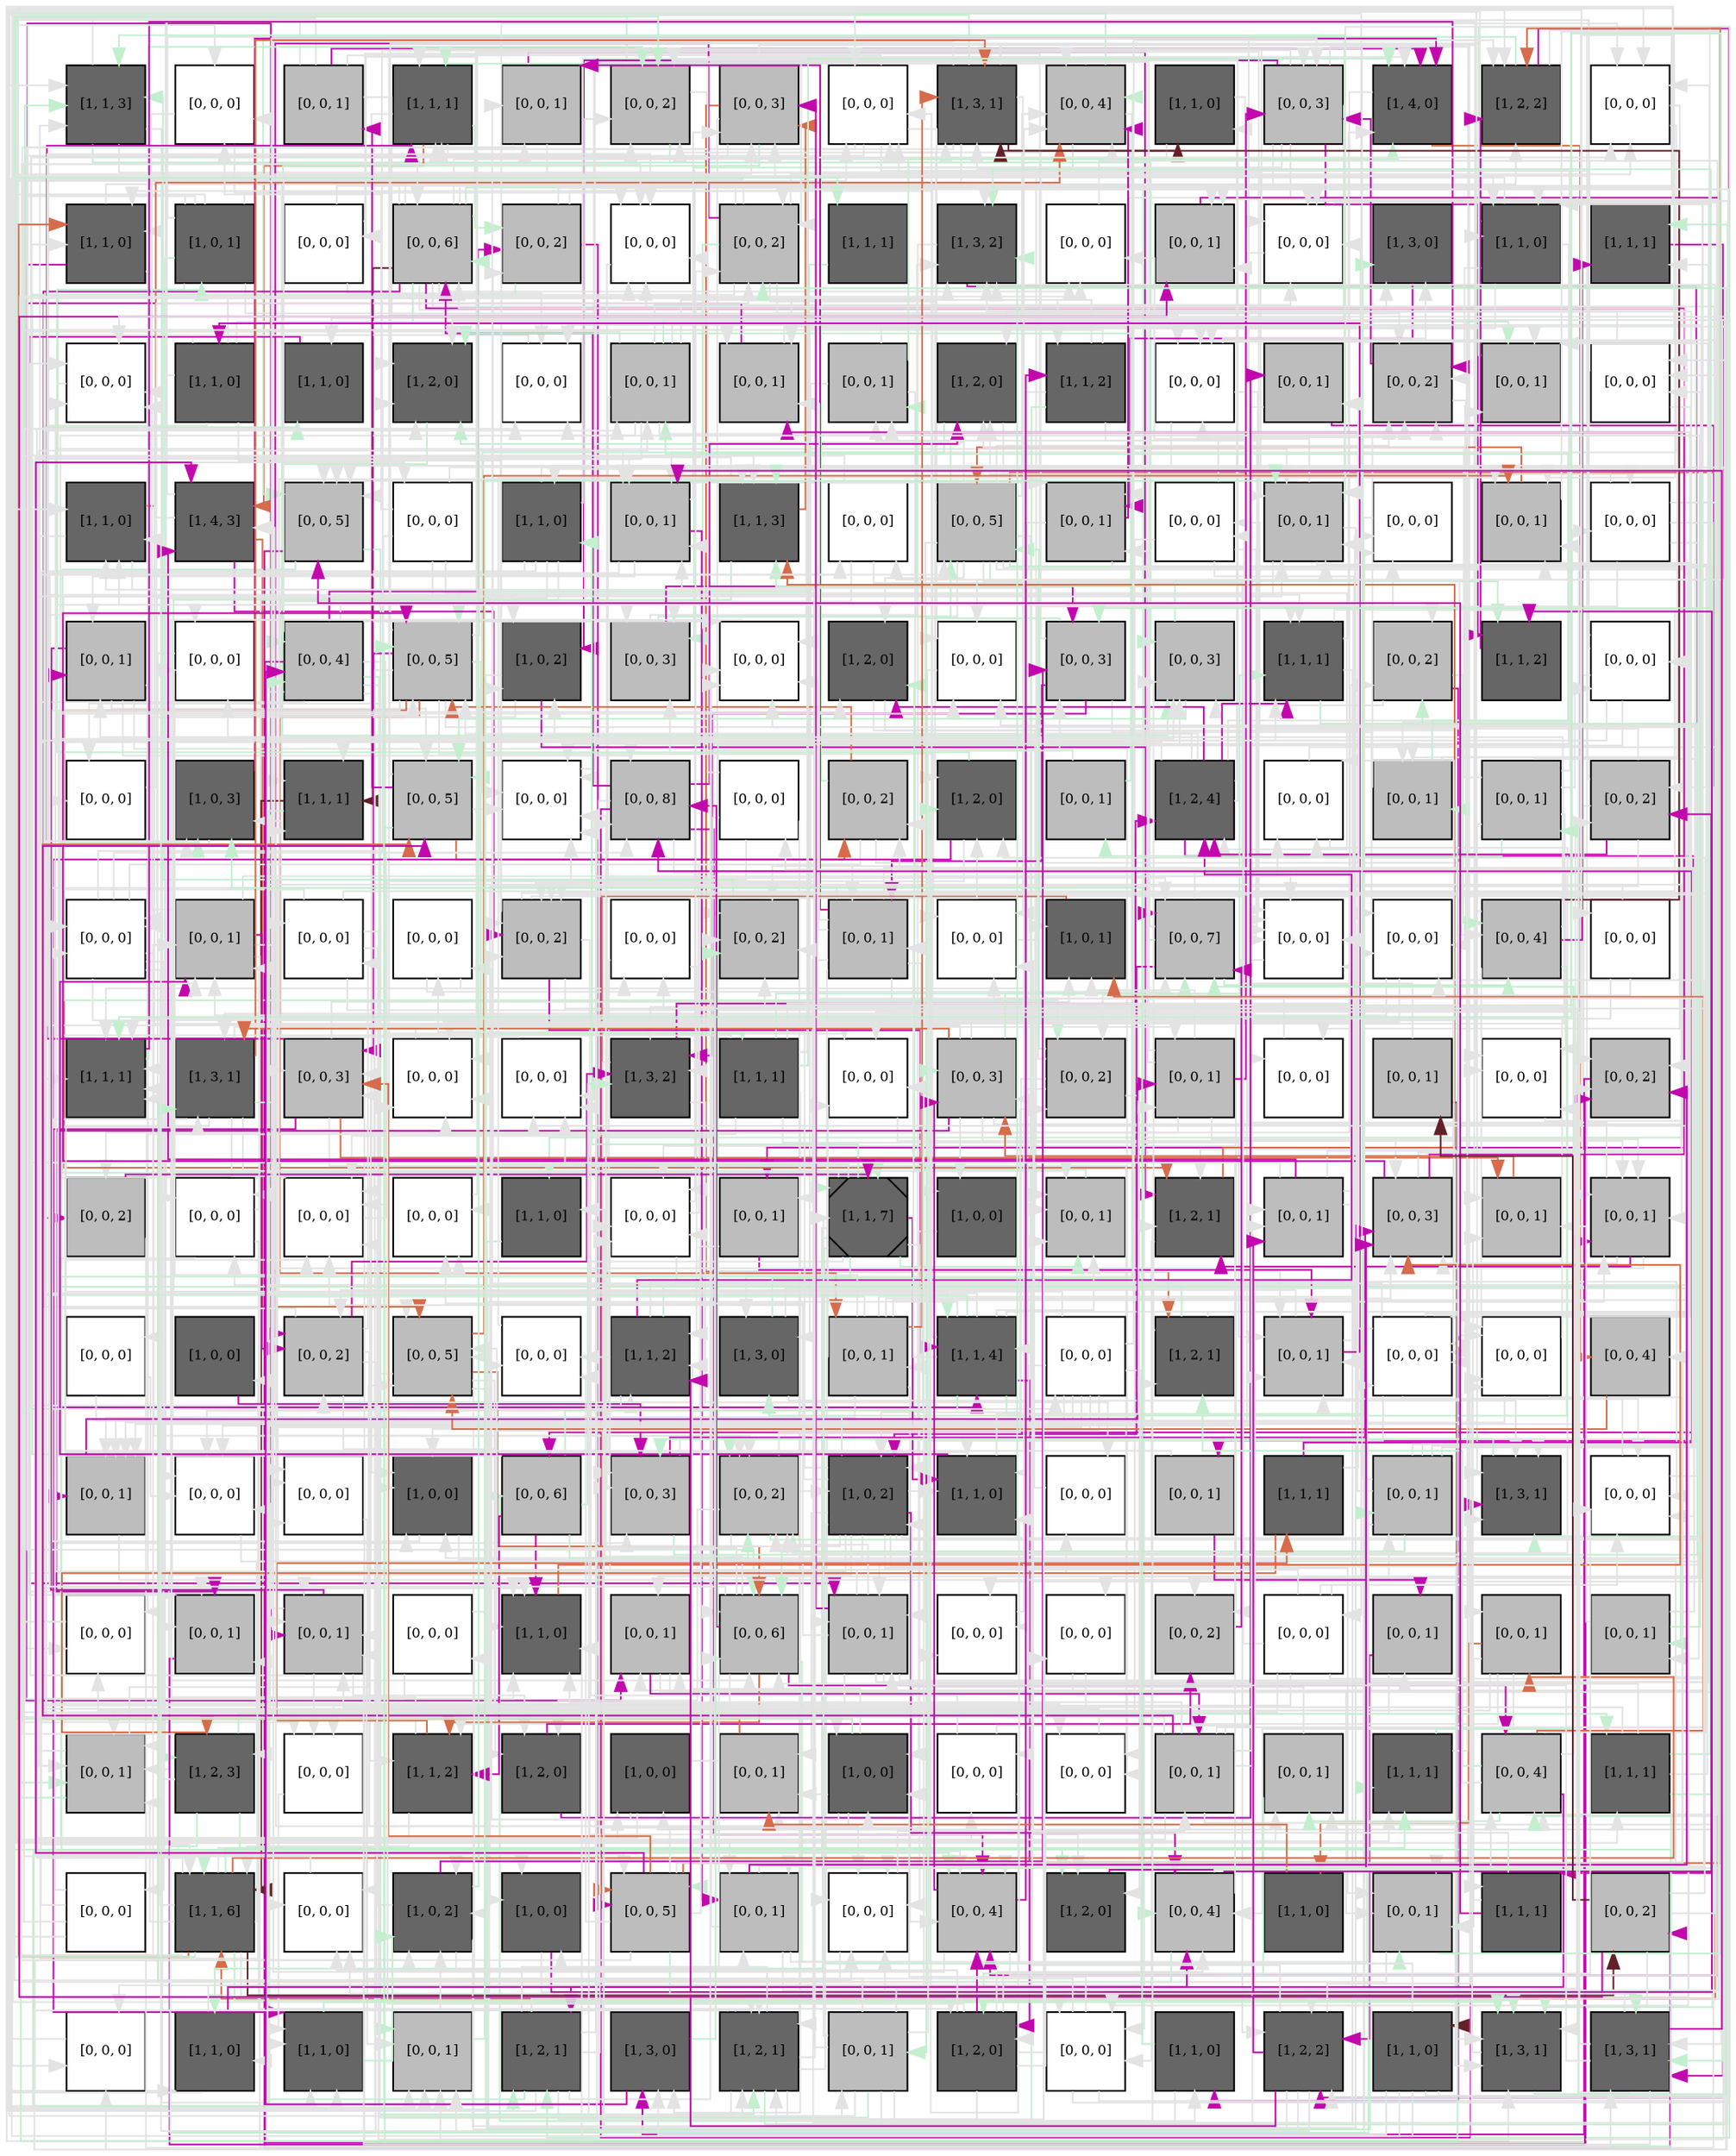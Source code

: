 digraph layout  {
rankdir=TB;
splines=ortho;
node [fixedsize=false, style=filled, width="0.6"];
edge [constraint=false];
0 [fillcolor="#666666", fontsize=8, label="[1, 1, 3]", shape=square, tooltip="name:  Integrins ,\nin_degree: 5,\nout_degree: 4"];
1 [fillcolor="#FFFFFF", fontsize=8, label="[0, 0, 0]", shape=square, tooltip="name: None,\nin_degree: 3,\nout_degree: 2"];
2 [fillcolor="#bdbdbd", fontsize=8, label="[0, 0, 1]", shape=square, tooltip="name: None,\nin_degree: 1,\nout_degree: 5"];
3 [fillcolor="#666666", fontsize=8, label="[1, 1, 1]", shape=square, tooltip="name:  MLK3 ,\nin_degree: 5,\nout_degree: 4"];
4 [fillcolor="#bdbdbd", fontsize=8, label="[0, 0, 1]", shape=square, tooltip="name: None,\nin_degree: 3,\nout_degree: 3"];
5 [fillcolor="#bdbdbd", fontsize=8, label="[0, 0, 2]", shape=square, tooltip="name: None,\nin_degree: 6,\nout_degree: 3"];
6 [fillcolor="#bdbdbd", fontsize=8, label="[0, 0, 3]", shape=square, tooltip="name: None,\nin_degree: 5,\nout_degree: 5"];
7 [fillcolor="#FFFFFF", fontsize=8, label="[0, 0, 0]", shape=square, tooltip="name: None,\nin_degree: 5,\nout_degree: 5"];
8 [fillcolor="#666666", fontsize=8, label="[1, 3, 1]", shape=square, tooltip="name:  Fak ,\nin_degree: 5,\nout_degree: 7"];
9 [fillcolor="#bdbdbd", fontsize=8, label="[0, 0, 4]", shape=square, tooltip="name: None,\nin_degree: 7,\nout_degree: 4"];
10 [fillcolor="#666666", fontsize=8, label="[1, 1, 0]", shape=square, tooltip="name:  SOS ,\nin_degree: 2,\nout_degree: 2"];
11 [fillcolor="#bdbdbd", fontsize=8, label="[0, 0, 3]", shape=square, tooltip="name: None,\nin_degree: 4,\nout_degree: 8"];
12 [fillcolor="#666666", fontsize=8, label="[1, 4, 0]", shape=square, tooltip="name:  p38 ,\nin_degree: 6,\nout_degree: 2"];
13 [fillcolor="#666666", fontsize=8, label="[1, 2, 2]", shape=square, tooltip="name:  CyclinD ,\nin_degree: 5,\nout_degree: 3"];
14 [fillcolor="#FFFFFF", fontsize=8, label="[0, 0, 0]", shape=square, tooltip="name: None,\nin_degree: 5,\nout_degree: 2"];
15 [fillcolor="#666666", fontsize=8, label="[1, 1, 0]", shape=square, tooltip="name:  Mkk6 ,\nin_degree: 4,\nout_degree: 3"];
16 [fillcolor="#666666", fontsize=8, label="[1, 0, 1]", shape=square, tooltip="name:  AKAP12 ,\nin_degree: 1,\nout_degree: 8"];
17 [fillcolor="#FFFFFF", fontsize=8, label="[0, 0, 0]", shape=square, tooltip="name: None,\nin_degree: 1,\nout_degree: 3"];
18 [fillcolor="#bdbdbd", fontsize=8, label="[0, 0, 6]", shape=square, tooltip="name: None,\nin_degree: 4,\nout_degree: 13"];
19 [fillcolor="#bdbdbd", fontsize=8, label="[0, 0, 2]", shape=square, tooltip="name: None,\nin_degree: 3,\nout_degree: 4"];
20 [fillcolor="#FFFFFF", fontsize=8, label="[0, 0, 0]", shape=square, tooltip="name: None,\nin_degree: 6,\nout_degree: 1"];
21 [fillcolor="#bdbdbd", fontsize=8, label="[0, 0, 2]", shape=square, tooltip="name: None,\nin_degree: 5,\nout_degree: 8"];
22 [fillcolor="#666666", fontsize=8, label="[1, 1, 1]", shape=square, tooltip="name:  PAK2 ,\nin_degree: 1,\nout_degree: 1"];
23 [fillcolor="#666666", fontsize=8, label="[1, 3, 2]", shape=square, tooltip="name:  PTGS2 ,\nin_degree: 7,\nout_degree: 3"];
24 [fillcolor="#FFFFFF", fontsize=8, label="[0, 0, 0]", shape=square, tooltip="name: None,\nin_degree: 3,\nout_degree: 1"];
25 [fillcolor="#bdbdbd", fontsize=8, label="[0, 0, 1]", shape=square, tooltip="name: None,\nin_degree: 4,\nout_degree: 1"];
26 [fillcolor="#FFFFFF", fontsize=8, label="[0, 0, 0]", shape=square, tooltip="name: None,\nin_degree: 5,\nout_degree: 2"];
27 [fillcolor="#666666", fontsize=8, label="[1, 3, 0]", shape=square, tooltip="name:  PKC ,\nin_degree: 3,\nout_degree: 1"];
28 [fillcolor="#666666", fontsize=8, label="[1, 1, 0]", shape=square, tooltip="name:  MMP1_10 ,\nin_degree: 4,\nout_degree: 5"];
29 [fillcolor="#666666", fontsize=8, label="[1, 1, 1]", shape=square, tooltip="name:  DOCK180 ,\nin_degree: 3,\nout_degree: 1"];
30 [fillcolor="#FFFFFF", fontsize=8, label="[0, 0, 0]", shape=square, tooltip="name: None,\nin_degree: 5,\nout_degree: 1"];
31 [fillcolor="#666666", fontsize=8, label="[1, 1, 0]", shape=square, tooltip="name:  CCL20 ,\nin_degree: 1,\nout_degree: 6"];
32 [fillcolor="#666666", fontsize=8, label="[1, 1, 0]", shape=square, tooltip="name:  Mkk3 ,\nin_degree: 2,\nout_degree: 1"];
33 [fillcolor="#666666", fontsize=8, label="[1, 2, 0]", shape=square, tooltip="name:  Elk1 ,\nin_degree: 6,\nout_degree: 1"];
34 [fillcolor="#FFFFFF", fontsize=8, label="[0, 0, 0]", shape=square, tooltip="name: None,\nin_degree: 4,\nout_degree: 1"];
35 [fillcolor="#bdbdbd", fontsize=8, label="[0, 0, 1]", shape=square, tooltip="name: None,\nin_degree: 3,\nout_degree: 9"];
36 [fillcolor="#bdbdbd", fontsize=8, label="[0, 0, 1]", shape=square, tooltip="name: None,\nin_degree: 4,\nout_degree: 2"];
37 [fillcolor="#bdbdbd", fontsize=8, label="[0, 0, 1]", shape=square, tooltip="name: None,\nin_degree: 3,\nout_degree: 4"];
38 [fillcolor="#666666", fontsize=8, label="[1, 2, 0]", shape=square, tooltip="name:  CTGF ,\nin_degree: 4,\nout_degree: 2"];
39 [fillcolor="#666666", fontsize=8, label="[1, 1, 2]", shape=square, tooltip="name:  Mekk1 ,\nin_degree: 2,\nout_degree: 5"];
40 [fillcolor="#FFFFFF", fontsize=8, label="[0, 0, 0]", shape=square, tooltip="name: None,\nin_degree: 4,\nout_degree: 3"];
41 [fillcolor="#bdbdbd", fontsize=8, label="[0, 0, 1]", shape=square, tooltip="name: None,\nin_degree: 2,\nout_degree: 2"];
42 [fillcolor="#bdbdbd", fontsize=8, label="[0, 0, 2]", shape=square, tooltip="name: None,\nin_degree: 6,\nout_degree: 2"];
43 [fillcolor="#bdbdbd", fontsize=8, label="[0, 0, 1]", shape=square, tooltip="name: None,\nin_degree: 4,\nout_degree: 1"];
44 [fillcolor="#FFFFFF", fontsize=8, label="[0, 0, 0]", shape=square, tooltip="name: None,\nin_degree: 3,\nout_degree: 3"];
45 [fillcolor="#666666", fontsize=8, label="[1, 1, 0]", shape=square, tooltip="name:  C3G ,\nin_degree: 4,\nout_degree: 3"];
46 [fillcolor="#666666", fontsize=8, label="[1, 4, 3]", shape=square, tooltip="name:  CellMigration ,\nin_degree: 4,\nout_degree: 4"];
47 [fillcolor="#bdbdbd", fontsize=8, label="[0, 0, 5]", shape=square, tooltip="name: None,\nin_degree: 6,\nout_degree: 3"];
48 [fillcolor="#FFFFFF", fontsize=8, label="[0, 0, 0]", shape=square, tooltip="name: None,\nin_degree: 1,\nout_degree: 5"];
49 [fillcolor="#666666", fontsize=8, label="[1, 1, 0]", shape=square, tooltip="name:  Mekk4 ,\nin_degree: 2,\nout_degree: 6"];
50 [fillcolor="#bdbdbd", fontsize=8, label="[0, 0, 1]", shape=square, tooltip="name: None,\nin_degree: 6,\nout_degree: 5"];
51 [fillcolor="#666666", fontsize=8, label="[1, 1, 3]", shape=square, tooltip="name:  CRKL ,\nin_degree: 5,\nout_degree: 3"];
52 [fillcolor="#FFFFFF", fontsize=8, label="[0, 0, 0]", shape=square, tooltip="name: None,\nin_degree: 2,\nout_degree: 3"];
53 [fillcolor="#bdbdbd", fontsize=8, label="[0, 0, 5]", shape=square, tooltip="name: None,\nin_degree: 4,\nout_degree: 15"];
54 [fillcolor="#bdbdbd", fontsize=8, label="[0, 0, 1]", shape=square, tooltip="name: None,\nin_degree: 4,\nout_degree: 3"];
55 [fillcolor="#FFFFFF", fontsize=8, label="[0, 0, 0]", shape=square, tooltip="name: None,\nin_degree: 2,\nout_degree: 4"];
56 [fillcolor="#bdbdbd", fontsize=8, label="[0, 0, 1]", shape=square, tooltip="name: None,\nin_degree: 7,\nout_degree: 6"];
57 [fillcolor="#FFFFFF", fontsize=8, label="[0, 0, 0]", shape=square, tooltip="name: None,\nin_degree: 3,\nout_degree: 1"];
58 [fillcolor="#bdbdbd", fontsize=8, label="[0, 0, 1]", shape=square, tooltip="name: None,\nin_degree: 5,\nout_degree: 2"];
59 [fillcolor="#FFFFFF", fontsize=8, label="[0, 0, 0]", shape=square, tooltip="name: None,\nin_degree: 2,\nout_degree: 5"];
60 [fillcolor="#bdbdbd", fontsize=8, label="[0, 0, 1]", shape=square, tooltip="name: None,\nin_degree: 3,\nout_degree: 5"];
61 [fillcolor="#FFFFFF", fontsize=8, label="[0, 0, 0]", shape=square, tooltip="name: None,\nin_degree: 3,\nout_degree: 1"];
62 [fillcolor="#bdbdbd", fontsize=8, label="[0, 0, 4]", shape=square, tooltip="name: None,\nin_degree: 3,\nout_degree: 11"];
63 [fillcolor="#bdbdbd", fontsize=8, label="[0, 0, 5]", shape=square, tooltip="name: None,\nin_degree: 6,\nout_degree: 10"];
64 [fillcolor="#666666", fontsize=8, label="[1, 0, 2]", shape=square, tooltip="name: EGF,\nin_degree: 4,\nout_degree: 3"];
65 [fillcolor="#bdbdbd", fontsize=8, label="[0, 0, 3]", shape=square, tooltip="name: None,\nin_degree: 4,\nout_degree: 3"];
66 [fillcolor="#FFFFFF", fontsize=8, label="[0, 0, 0]", shape=square, tooltip="name: None,\nin_degree: 6,\nout_degree: 1"];
67 [fillcolor="#666666", fontsize=8, label="[1, 2, 0]", shape=square, tooltip="name:  Proliferation ,\nin_degree: 4,\nout_degree: 2"];
68 [fillcolor="#FFFFFF", fontsize=8, label="[0, 0, 0]", shape=square, tooltip="name: None,\nin_degree: 4,\nout_degree: 1"];
69 [fillcolor="#bdbdbd", fontsize=8, label="[0, 0, 3]", shape=square, tooltip="name: None,\nin_degree: 4,\nout_degree: 5"];
70 [fillcolor="#bdbdbd", fontsize=8, label="[0, 0, 3]", shape=square, tooltip="name: None,\nin_degree: 6,\nout_degree: 2"];
71 [fillcolor="#666666", fontsize=8, label="[1, 1, 1]", shape=square, tooltip="name:  CREB ,\nin_degree: 5,\nout_degree: 4"];
72 [fillcolor="#bdbdbd", fontsize=8, label="[0, 0, 2]", shape=square, tooltip="name: None,\nin_degree: 3,\nout_degree: 3"];
73 [fillcolor="#666666", fontsize=8, label="[1, 1, 2]", shape=square, tooltip="name:  CDKN1A ,\nin_degree: 3,\nout_degree: 1"];
74 [fillcolor="#FFFFFF", fontsize=8, label="[0, 0, 0]", shape=square, tooltip="name: None,\nin_degree: 2,\nout_degree: 5"];
75 [fillcolor="#FFFFFF", fontsize=8, label="[0, 0, 0]", shape=square, tooltip="name: None,\nin_degree: 2,\nout_degree: 1"];
76 [fillcolor="#666666", fontsize=8, label="[1, 0, 3]", shape=square, tooltip="name: PTEN,\nin_degree: 4,\nout_degree: 2"];
77 [fillcolor="#666666", fontsize=8, label="[1, 1, 1]", shape=square, tooltip="name:  Ras ,\nin_degree: 4,\nout_degree: 2"];
78 [fillcolor="#bdbdbd", fontsize=8, label="[0, 0, 5]", shape=square, tooltip="name: None,\nin_degree: 5,\nout_degree: 5"];
79 [fillcolor="#FFFFFF", fontsize=8, label="[0, 0, 0]", shape=square, tooltip="name: None,\nin_degree: 7,\nout_degree: 1"];
80 [fillcolor="#bdbdbd", fontsize=8, label="[0, 0, 8]", shape=square, tooltip="name: None,\nin_degree: 5,\nout_degree: 6"];
81 [fillcolor="#FFFFFF", fontsize=8, label="[0, 0, 0]", shape=square, tooltip="name: None,\nin_degree: 1,\nout_degree: 4"];
82 [fillcolor="#bdbdbd", fontsize=8, label="[0, 0, 2]", shape=square, tooltip="name: None,\nin_degree: 3,\nout_degree: 4"];
83 [fillcolor="#666666", fontsize=8, label="[1, 2, 0]", shape=square, tooltip="name:  ATF2 ,\nin_degree: 4,\nout_degree: 3"];
84 [fillcolor="#bdbdbd", fontsize=8, label="[0, 0, 1]", shape=square, tooltip="name: None,\nin_degree: 1,\nout_degree: 2"];
85 [fillcolor="#666666", fontsize=8, label="[1, 2, 4]", shape=square, tooltip="name:  Plasmin ,\nin_degree: 4,\nout_degree: 9"];
86 [fillcolor="#FFFFFF", fontsize=8, label="[0, 0, 0]", shape=square, tooltip="name: None,\nin_degree: 3,\nout_degree: 2"];
87 [fillcolor="#bdbdbd", fontsize=8, label="[0, 0, 1]", shape=square, tooltip="name: None,\nin_degree: 3,\nout_degree: 3"];
88 [fillcolor="#bdbdbd", fontsize=8, label="[0, 0, 1]", shape=square, tooltip="name: None,\nin_degree: 1,\nout_degree: 7"];
89 [fillcolor="#bdbdbd", fontsize=8, label="[0, 0, 2]", shape=square, tooltip="name: None,\nin_degree: 3,\nout_degree: 5"];
90 [fillcolor="#FFFFFF", fontsize=8, label="[0, 0, 0]", shape=square, tooltip="name: None,\nin_degree: 4,\nout_degree: 7"];
91 [fillcolor="#bdbdbd", fontsize=8, label="[0, 0, 1]", shape=square, tooltip="name: None,\nin_degree: 5,\nout_degree: 5"];
92 [fillcolor="#FFFFFF", fontsize=8, label="[0, 0, 0]", shape=square, tooltip="name: None,\nin_degree: 2,\nout_degree: 5"];
93 [fillcolor="#FFFFFF", fontsize=8, label="[0, 0, 0]", shape=square, tooltip="name: None,\nin_degree: 2,\nout_degree: 2"];
94 [fillcolor="#bdbdbd", fontsize=8, label="[0, 0, 2]", shape=square, tooltip="name: None,\nin_degree: 6,\nout_degree: 6"];
95 [fillcolor="#FFFFFF", fontsize=8, label="[0, 0, 0]", shape=square, tooltip="name: None,\nin_degree: 2,\nout_degree: 2"];
96 [fillcolor="#bdbdbd", fontsize=8, label="[0, 0, 2]", shape=square, tooltip="name: None,\nin_degree: 6,\nout_degree: 1"];
97 [fillcolor="#bdbdbd", fontsize=8, label="[0, 0, 1]", shape=square, tooltip="name: None,\nin_degree: 3,\nout_degree: 9"];
98 [fillcolor="#FFFFFF", fontsize=8, label="[0, 0, 0]", shape=square, tooltip="name: None,\nin_degree: 4,\nout_degree: 1"];
99 [fillcolor="#666666", fontsize=8, label="[1, 0, 1]", shape=square, tooltip="name:  PTEN ,\nin_degree: 4,\nout_degree: 1"];
100 [fillcolor="#bdbdbd", fontsize=8, label="[0, 0, 7]", shape=square, tooltip="name: None,\nin_degree: 6,\nout_degree: 5"];
101 [fillcolor="#FFFFFF", fontsize=8, label="[0, 0, 0]", shape=square, tooltip="name: None,\nin_degree: 7,\nout_degree: 1"];
102 [fillcolor="#FFFFFF", fontsize=8, label="[0, 0, 0]", shape=square, tooltip="name: None,\nin_degree: 4,\nout_degree: 2"];
103 [fillcolor="#bdbdbd", fontsize=8, label="[0, 0, 4]", shape=square, tooltip="name: None,\nin_degree: 3,\nout_degree: 6"];
104 [fillcolor="#FFFFFF", fontsize=8, label="[0, 0, 0]", shape=square, tooltip="name: None,\nin_degree: 1,\nout_degree: 3"];
105 [fillcolor="#666666", fontsize=8, label="[1, 1, 1]", shape=square, tooltip="name:  Grb2 ,\nin_degree: 7,\nout_degree: 2"];
106 [fillcolor="#666666", fontsize=8, label="[1, 3, 1]", shape=square, tooltip="name:  PI3K ,\nin_degree: 4,\nout_degree: 7"];
107 [fillcolor="#bdbdbd", fontsize=8, label="[0, 0, 3]", shape=square, tooltip="name: None,\nin_degree: 5,\nout_degree: 5"];
108 [fillcolor="#FFFFFF", fontsize=8, label="[0, 0, 0]", shape=square, tooltip="name: None,\nin_degree: 5,\nout_degree: 1"];
109 [fillcolor="#FFFFFF", fontsize=8, label="[0, 0, 0]", shape=square, tooltip="name: None,\nin_degree: 4,\nout_degree: 1"];
110 [fillcolor="#666666", fontsize=8, label="[1, 3, 2]", shape=square, tooltip="name:  Raf ,\nin_degree: 5,\nout_degree: 3"];
111 [fillcolor="#666666", fontsize=8, label="[1, 1, 1]", shape=square, tooltip="name:  Ca ,\nin_degree: 1,\nout_degree: 8"];
112 [fillcolor="#FFFFFF", fontsize=8, label="[0, 0, 0]", shape=square, tooltip="name: None,\nin_degree: 4,\nout_degree: 1"];
113 [fillcolor="#bdbdbd", fontsize=8, label="[0, 0, 3]", shape=square, tooltip="name: None,\nin_degree: 4,\nout_degree: 8"];
114 [fillcolor="#bdbdbd", fontsize=8, label="[0, 0, 2]", shape=square, tooltip="name: None,\nin_degree: 3,\nout_degree: 5"];
115 [fillcolor="#bdbdbd", fontsize=8, label="[0, 0, 1]", shape=square, tooltip="name: None,\nin_degree: 3,\nout_degree: 6"];
116 [fillcolor="#FFFFFF", fontsize=8, label="[0, 0, 0]", shape=square, tooltip="name: None,\nin_degree: 2,\nout_degree: 1"];
117 [fillcolor="#bdbdbd", fontsize=8, label="[0, 0, 1]", shape=square, tooltip="name: None,\nin_degree: 1,\nout_degree: 2"];
118 [fillcolor="#FFFFFF", fontsize=8, label="[0, 0, 0]", shape=square, tooltip="name: None,\nin_degree: 4,\nout_degree: 1"];
119 [fillcolor="#bdbdbd", fontsize=8, label="[0, 0, 2]", shape=square, tooltip="name: None,\nin_degree: 5,\nout_degree: 1"];
120 [fillcolor="#bdbdbd", fontsize=8, label="[0, 0, 2]", shape=square, tooltip="name: None,\nin_degree: 2,\nout_degree: 2"];
121 [fillcolor="#FFFFFF", fontsize=8, label="[0, 0, 0]", shape=square, tooltip="name: None,\nin_degree: 3,\nout_degree: 3"];
122 [fillcolor="#FFFFFF", fontsize=8, label="[0, 0, 0]", shape=square, tooltip="name: None,\nin_degree: 7,\nout_degree: 1"];
123 [fillcolor="#FFFFFF", fontsize=8, label="[0, 0, 0]", shape=square, tooltip="name: None,\nin_degree: 3,\nout_degree: 1"];
124 [fillcolor="#666666", fontsize=8, label="[1, 1, 0]", shape=square, tooltip="name:  Mekk7 ,\nin_degree: 2,\nout_degree: 1"];
125 [fillcolor="#FFFFFF", fontsize=8, label="[0, 0, 0]", shape=square, tooltip="name: None,\nin_degree: 5,\nout_degree: 3"];
126 [fillcolor="#bdbdbd", fontsize=8, label="[0, 0, 1]", shape=square, tooltip="name: None,\nin_degree: 2,\nout_degree: 2"];
127 [fillcolor="#666666", fontsize=8, label="[1, 1, 7]", shape=Msquare, tooltip="name:  cFOS ,\nin_degree: 4,\nout_degree: 11"];
128 [fillcolor="#666666", fontsize=8, label="[1, 0, 0]", shape=square, tooltip="name: PAI-1,\nin_degree: 2,\nout_degree: 1"];
129 [fillcolor="#bdbdbd", fontsize=8, label="[0, 0, 1]", shape=square, tooltip="name: None,\nin_degree: 6,\nout_degree: 1"];
130 [fillcolor="#666666", fontsize=8, label="[1, 2, 1]", shape=square, tooltip="name:  PLC_g ,\nin_degree: 5,\nout_degree: 2"];
131 [fillcolor="#bdbdbd", fontsize=8, label="[0, 0, 1]", shape=square, tooltip="name: None,\nin_degree: 3,\nout_degree: 5"];
132 [fillcolor="#bdbdbd", fontsize=8, label="[0, 0, 3]", shape=square, tooltip="name: None,\nin_degree: 6,\nout_degree: 3"];
133 [fillcolor="#bdbdbd", fontsize=8, label="[0, 0, 1]", shape=square, tooltip="name: None,\nin_degree: 4,\nout_degree: 1"];
134 [fillcolor="#bdbdbd", fontsize=8, label="[0, 0, 1]", shape=square, tooltip="name: None,\nin_degree: 6,\nout_degree: 4"];
135 [fillcolor="#FFFFFF", fontsize=8, label="[0, 0, 0]", shape=square, tooltip="name: None,\nin_degree: 1,\nout_degree: 2"];
136 [fillcolor="#666666", fontsize=8, label="[1, 0, 0]", shape=square, tooltip="name:  HGF ,\nin_degree: 1,\nout_degree: 1"];
137 [fillcolor="#bdbdbd", fontsize=8, label="[0, 0, 2]", shape=square, tooltip="name: None,\nin_degree: 4,\nout_degree: 6"];
138 [fillcolor="#bdbdbd", fontsize=8, label="[0, 0, 5]", shape=square, tooltip="name: None,\nin_degree: 6,\nout_degree: 5"];
139 [fillcolor="#FFFFFF", fontsize=8, label="[0, 0, 0]", shape=square, tooltip="name: None,\nin_degree: 3,\nout_degree: 1"];
140 [fillcolor="#666666", fontsize=8, label="[1, 1, 2]", shape=square, tooltip="name:  DAG ,\nin_degree: 4,\nout_degree: 5"];
141 [fillcolor="#666666", fontsize=8, label="[1, 3, 0]", shape=square, tooltip="name:  JNK ,\nin_degree: 3,\nout_degree: 3"];
142 [fillcolor="#bdbdbd", fontsize=8, label="[0, 0, 1]", shape=square, tooltip="name: None,\nin_degree: 2,\nout_degree: 9"];
143 [fillcolor="#666666", fontsize=8, label="[1, 1, 4]", shape=square, tooltip="name:  uPAR ,\nin_degree: 4,\nout_degree: 10"];
144 [fillcolor="#FFFFFF", fontsize=8, label="[0, 0, 0]", shape=square, tooltip="name: None,\nin_degree: 1,\nout_degree: 9"];
145 [fillcolor="#666666", fontsize=8, label="[1, 2, 1]", shape=square, tooltip="name:  CDKN2A ,\nin_degree: 3,\nout_degree: 3"];
146 [fillcolor="#bdbdbd", fontsize=8, label="[0, 0, 1]", shape=square, tooltip="name: None,\nin_degree: 6,\nout_degree: 3"];
147 [fillcolor="#FFFFFF", fontsize=8, label="[0, 0, 0]", shape=square, tooltip="name: None,\nin_degree: 5,\nout_degree: 6"];
148 [fillcolor="#FFFFFF", fontsize=8, label="[0, 0, 0]", shape=square, tooltip="name: None,\nin_degree: 4,\nout_degree: 3"];
149 [fillcolor="#bdbdbd", fontsize=8, label="[0, 0, 4]", shape=square, tooltip="name: None,\nin_degree: 2,\nout_degree: 1"];
150 [fillcolor="#bdbdbd", fontsize=8, label="[0, 0, 1]", shape=square, tooltip="name: None,\nin_degree: 5,\nout_degree: 2"];
151 [fillcolor="#FFFFFF", fontsize=8, label="[0, 0, 0]", shape=square, tooltip="name: None,\nin_degree: 5,\nout_degree: 1"];
152 [fillcolor="#FFFFFF", fontsize=8, label="[0, 0, 0]", shape=square, tooltip="name: None,\nin_degree: 3,\nout_degree: 1"];
153 [fillcolor="#666666", fontsize=8, label="[1, 0, 0]", shape=square, tooltip="name: DUSP1,\nin_degree: 5,\nout_degree: 2"];
154 [fillcolor="#bdbdbd", fontsize=8, label="[0, 0, 6]", shape=square, tooltip="name: None,\nin_degree: 2,\nout_degree: 6"];
155 [fillcolor="#bdbdbd", fontsize=8, label="[0, 0, 3]", shape=square, tooltip="name: None,\nin_degree: 5,\nout_degree: 3"];
156 [fillcolor="#bdbdbd", fontsize=8, label="[0, 0, 2]", shape=square, tooltip="name: None,\nin_degree: 7,\nout_degree: 5"];
157 [fillcolor="#666666", fontsize=8, label="[1, 0, 2]", shape=square, tooltip="name:  EGF ,\nin_degree: 5,\nout_degree: 15"];
158 [fillcolor="#666666", fontsize=8, label="[1, 1, 0]", shape=square, tooltip="name:  RSK ,\nin_degree: 5,\nout_degree: 2"];
159 [fillcolor="#FFFFFF", fontsize=8, label="[0, 0, 0]", shape=square, tooltip="name: None,\nin_degree: 2,\nout_degree: 1"];
160 [fillcolor="#bdbdbd", fontsize=8, label="[0, 0, 1]", shape=square, tooltip="name: None,\nin_degree: 1,\nout_degree: 2"];
161 [fillcolor="#666666", fontsize=8, label="[1, 1, 1]", shape=square, tooltip="name:  Erk ,\nin_degree: 1,\nout_degree: 3"];
162 [fillcolor="#bdbdbd", fontsize=8, label="[0, 0, 1]", shape=square, tooltip="name: None,\nin_degree: 2,\nout_degree: 8"];
163 [fillcolor="#666666", fontsize=8, label="[1, 3, 1]", shape=square, tooltip="name:  Mkk4 ,\nin_degree: 6,\nout_degree: 1"];
164 [fillcolor="#FFFFFF", fontsize=8, label="[0, 0, 0]", shape=square, tooltip="name: None,\nin_degree: 5,\nout_degree: 2"];
165 [fillcolor="#FFFFFF", fontsize=8, label="[0, 0, 0]", shape=square, tooltip="name: None,\nin_degree: 3,\nout_degree: 1"];
166 [fillcolor="#bdbdbd", fontsize=8, label="[0, 0, 1]", shape=square, tooltip="name: None,\nin_degree: 5,\nout_degree: 1"];
167 [fillcolor="#bdbdbd", fontsize=8, label="[0, 0, 1]", shape=square, tooltip="name: None,\nin_degree: 6,\nout_degree: 5"];
168 [fillcolor="#FFFFFF", fontsize=8, label="[0, 0, 0]", shape=square, tooltip="name: None,\nin_degree: 1,\nout_degree: 2"];
169 [fillcolor="#666666", fontsize=8, label="[1, 1, 0]", shape=square, tooltip="name:  ETS ,\nin_degree: 7,\nout_degree: 1"];
170 [fillcolor="#bdbdbd", fontsize=8, label="[0, 0, 1]", shape=square, tooltip="name: None,\nin_degree: 4,\nout_degree: 3"];
171 [fillcolor="#bdbdbd", fontsize=8, label="[0, 0, 6]", shape=square, tooltip="name: None,\nin_degree: 7,\nout_degree: 8"];
172 [fillcolor="#bdbdbd", fontsize=8, label="[0, 0, 1]", shape=square, tooltip="name: None,\nin_degree: 5,\nout_degree: 8"];
173 [fillcolor="#FFFFFF", fontsize=8, label="[0, 0, 0]", shape=square, tooltip="name: None,\nin_degree: 3,\nout_degree: 1"];
174 [fillcolor="#FFFFFF", fontsize=8, label="[0, 0, 0]", shape=square, tooltip="name: None,\nin_degree: 2,\nout_degree: 2"];
175 [fillcolor="#bdbdbd", fontsize=8, label="[0, 0, 2]", shape=square, tooltip="name: None,\nin_degree: 3,\nout_degree: 1"];
176 [fillcolor="#FFFFFF", fontsize=8, label="[0, 0, 0]", shape=square, tooltip="name: None,\nin_degree: 1,\nout_degree: 7"];
177 [fillcolor="#bdbdbd", fontsize=8, label="[0, 0, 1]", shape=square, tooltip="name: None,\nin_degree: 2,\nout_degree: 2"];
178 [fillcolor="#bdbdbd", fontsize=8, label="[0, 0, 1]", shape=square, tooltip="name: None,\nin_degree: 2,\nout_degree: 6"];
179 [fillcolor="#bdbdbd", fontsize=8, label="[0, 0, 1]", shape=square, tooltip="name: None,\nin_degree: 2,\nout_degree: 3"];
180 [fillcolor="#bdbdbd", fontsize=8, label="[0, 0, 1]", shape=square, tooltip="name: None,\nin_degree: 6,\nout_degree: 3"];
181 [fillcolor="#666666", fontsize=8, label="[1, 2, 3]", shape=square, tooltip="name:  HBEGF ,\nin_degree: 3,\nout_degree: 5"];
182 [fillcolor="#FFFFFF", fontsize=8, label="[0, 0, 0]", shape=square, tooltip="name: None,\nin_degree: 3,\nout_degree: 1"];
183 [fillcolor="#666666", fontsize=8, label="[1, 1, 2]", shape=square, tooltip="name:  cMYC ,\nin_degree: 4,\nout_degree: 3"];
184 [fillcolor="#666666", fontsize=8, label="[1, 2, 0]", shape=square, tooltip="name:  EGFR ,\nin_degree: 3,\nout_degree: 2"];
185 [fillcolor="#666666", fontsize=8, label="[1, 0, 0]", shape=square, tooltip="name: HGF,\nin_degree: 2,\nout_degree: 2"];
186 [fillcolor="#bdbdbd", fontsize=8, label="[0, 0, 1]", shape=square, tooltip="name: None,\nin_degree: 4,\nout_degree: 2"];
187 [fillcolor="#666666", fontsize=8, label="[1, 0, 0]", shape=square, tooltip="name:  DUSP1 ,\nin_degree: 4,\nout_degree: 5"];
188 [fillcolor="#FFFFFF", fontsize=8, label="[0, 0, 0]", shape=square, tooltip="name: None,\nin_degree: 2,\nout_degree: 3"];
189 [fillcolor="#FFFFFF", fontsize=8, label="[0, 0, 0]", shape=square, tooltip="name: None,\nin_degree: 3,\nout_degree: 1"];
190 [fillcolor="#bdbdbd", fontsize=8, label="[0, 0, 1]", shape=square, tooltip="name: None,\nin_degree: 2,\nout_degree: 9"];
191 [fillcolor="#bdbdbd", fontsize=8, label="[0, 0, 1]", shape=square, tooltip="name: None,\nin_degree: 3,\nout_degree: 2"];
192 [fillcolor="#666666", fontsize=8, label="[1, 1, 1]", shape=square, tooltip="name:  uPA ,\nin_degree: 3,\nout_degree: 2"];
193 [fillcolor="#bdbdbd", fontsize=8, label="[0, 0, 4]", shape=square, tooltip="name: None,\nin_degree: 4,\nout_degree: 8"];
194 [fillcolor="#666666", fontsize=8, label="[1, 1, 1]", shape=square, tooltip="name:  IP3 ,\nin_degree: 2,\nout_degree: 5"];
195 [fillcolor="#FFFFFF", fontsize=8, label="[0, 0, 0]", shape=square, tooltip="name: None,\nin_degree: 1,\nout_degree: 4"];
196 [fillcolor="#666666", fontsize=8, label="[1, 1, 6]", shape=square, tooltip="name:  PAK1 ,\nin_degree: 5,\nout_degree: 13"];
197 [fillcolor="#FFFFFF", fontsize=8, label="[0, 0, 0]", shape=square, tooltip="name: None,\nin_degree: 4,\nout_degree: 1"];
198 [fillcolor="#666666", fontsize=8, label="[1, 0, 2]", shape=square, tooltip="name: AKAP12,\nin_degree: 5,\nout_degree: 5"];
199 [fillcolor="#666666", fontsize=8, label="[1, 0, 0]", shape=square, tooltip="name:  PAI-1 ,\nin_degree: 3,\nout_degree: 2"];
200 [fillcolor="#bdbdbd", fontsize=8, label="[0, 0, 5]", shape=square, tooltip="name: None,\nin_degree: 4,\nout_degree: 9"];
201 [fillcolor="#bdbdbd", fontsize=8, label="[0, 0, 1]", shape=square, tooltip="name: None,\nin_degree: 4,\nout_degree: 5"];
202 [fillcolor="#FFFFFF", fontsize=8, label="[0, 0, 0]", shape=square, tooltip="name: None,\nin_degree: 6,\nout_degree: 2"];
203 [fillcolor="#bdbdbd", fontsize=8, label="[0, 0, 4]", shape=square, tooltip="name: None,\nin_degree: 7,\nout_degree: 4"];
204 [fillcolor="#666666", fontsize=8, label="[1, 2, 0]", shape=square, tooltip="name:  AP1 ,\nin_degree: 3,\nout_degree: 1"];
205 [fillcolor="#bdbdbd", fontsize=8, label="[0, 0, 4]", shape=square, tooltip="name: None,\nin_degree: 5,\nout_degree: 4"];
206 [fillcolor="#666666", fontsize=8, label="[1, 1, 0]", shape=square, tooltip="name:  Rap1 ,\nin_degree: 1,\nout_degree: 1"];
207 [fillcolor="#bdbdbd", fontsize=8, label="[0, 0, 1]", shape=square, tooltip="name: None,\nin_degree: 5,\nout_degree: 2"];
208 [fillcolor="#666666", fontsize=8, label="[1, 1, 1]", shape=square, tooltip="name:  ECM ,\nin_degree: 2,\nout_degree: 3"];
209 [fillcolor="#bdbdbd", fontsize=8, label="[0, 0, 2]", shape=square, tooltip="name: None,\nin_degree: 2,\nout_degree: 5"];
210 [fillcolor="#FFFFFF", fontsize=8, label="[0, 0, 0]", shape=square, tooltip="name: None,\nin_degree: 3,\nout_degree: 1"];
211 [fillcolor="#666666", fontsize=8, label="[1, 1, 0]", shape=square, tooltip="name:  PAK3 ,\nin_degree: 3,\nout_degree: 3"];
212 [fillcolor="#666666", fontsize=8, label="[1, 1, 0]", shape=square, tooltip="name:  MET ,\nin_degree: 5,\nout_degree: 2"];
213 [fillcolor="#bdbdbd", fontsize=8, label="[0, 0, 1]", shape=square, tooltip="name: None,\nin_degree: 6,\nout_degree: 1"];
214 [fillcolor="#666666", fontsize=8, label="[1, 2, 1]", shape=square, tooltip="name:  IL8 ,\nin_degree: 3,\nout_degree: 8"];
215 [fillcolor="#666666", fontsize=8, label="[1, 3, 0]", shape=square, tooltip="name:  Cdc42_Rac1 ,\nin_degree: 3,\nout_degree: 2"];
216 [fillcolor="#666666", fontsize=8, label="[1, 2, 1]", shape=square, tooltip="name:  cJUN ,\nin_degree: 6,\nout_degree: 8"];
217 [fillcolor="#bdbdbd", fontsize=8, label="[0, 0, 1]", shape=square, tooltip="name: None,\nin_degree: 2,\nout_degree: 9"];
218 [fillcolor="#666666", fontsize=8, label="[1, 2, 0]", shape=square, tooltip="name:  Akt ,\nin_degree: 4,\nout_degree: 8"];
219 [fillcolor="#FFFFFF", fontsize=8, label="[0, 0, 0]", shape=square, tooltip="name: None,\nin_degree: 4,\nout_degree: 4"];
220 [fillcolor="#666666", fontsize=8, label="[1, 1, 0]", shape=square, tooltip="name:  STAT3 ,\nin_degree: 2,\nout_degree: 2"];
221 [fillcolor="#666666", fontsize=8, label="[1, 2, 2]", shape=square, tooltip="name:  Mek ,\nin_degree: 5,\nout_degree: 7"];
222 [fillcolor="#666666", fontsize=8, label="[1, 1, 0]", shape=square, tooltip="name:  EGR1 ,\nin_degree: 1,\nout_degree: 6"];
223 [fillcolor="#666666", fontsize=8, label="[1, 3, 1]", shape=square, tooltip="name:  CDK2 ,\nin_degree: 7,\nout_degree: 2"];
224 [fillcolor="#666666", fontsize=8, label="[1, 3, 1]", shape=square, tooltip="name:  Shc ,\nin_degree: 5,\nout_degree: 6"];
0 -> 129  [color=grey89, style="penwidth(0.1)", tooltip=" ", weight=1];
0 -> 127  [color="#C3EFCF", style="penwidth(0.1)", tooltip="215( Cdc42_Rac1 ) to 211( PAK3 )", weight=1];
0 -> 152  [color=grey89, style="penwidth(0.1)", tooltip=" ", weight=1];
0 -> 176  [color=grey89, style="penwidth(0.1)", tooltip=" ", weight=1];
1 -> 33  [color=grey89, style="penwidth(0.1)", tooltip=" ", weight=1];
1 -> 15  [color=grey89, style="penwidth(0.1)", tooltip=" ", weight=1];
2 -> 219  [color=grey89, style="penwidth(0.1)", tooltip=" ", weight=1];
2 -> 12  [color="#C208AD", style="penwidth(0.1)", tooltip="15( Mkk6 ) to 12( p38 )", weight=1];
2 -> 188  [color=grey89, style="penwidth(0.1)", tooltip=" ", weight=1];
2 -> 40  [color=grey89, style="penwidth(0.1)", tooltip=" ", weight=1];
2 -> 108  [color=grey89, style="penwidth(0.1)", tooltip=" ", weight=1];
3 -> 153  [color=grey89, style="penwidth(0.1)", tooltip=" ", weight=1];
3 -> 46  [color="#D66C4B", style="penwidth(0.1)", tooltip="3( MLK3 ) to 15( Mkk6 )", weight=1];
3 -> 20  [color=grey89, style="penwidth(0.1)", tooltip=" ", weight=1];
3 -> 19  [color="#C3EFCF", style="penwidth(0.1)", tooltip="3( MLK3 ) to 163( Mkk4 )", weight=1];
4 -> 56  [color=grey89, style="penwidth(0.1)", tooltip=" ", weight=1];
4 -> 130  [color="#C208AD", style="penwidth(0.1)", tooltip="212( MET ) to 130( PLC_g )", weight=1];
4 -> 182  [color=grey89, style="penwidth(0.1)", tooltip=" ", weight=1];
5 -> 96  [color=grey89, style="penwidth(0.1)", tooltip=" ", weight=1];
5 -> 204  [color="#C3EFCF", style="penwidth(0.1)", tooltip="127( cFOS ) to 204( AP1 )", weight=1];
5 -> 70  [color="#C3EFCF", style="penwidth(0.1)", tooltip="187( DUSP1 ) to 12( p38 )", weight=1];
6 -> 145  [color="#D66C4B", style="penwidth(0.1)", tooltip="169( ETS ) to 145( CDKN2A )", weight=1];
6 -> 118  [color=grey89, style="penwidth(0.1)", tooltip=" ", weight=1];
6 -> 165  [color=grey89, style="penwidth(0.1)", tooltip=" ", weight=1];
6 -> 62  [color="#C3EFCF", style="penwidth(0.1)", tooltip="51( CRKL ) to 29( DOCK180 )", weight=1];
6 -> 146  [color=grey89, style="penwidth(0.1)", tooltip=" ", weight=1];
7 -> 153  [color=grey89, style="penwidth(0.1)", tooltip=" ", weight=1];
7 -> 68  [color=grey89, style="penwidth(0.1)", tooltip=" ", weight=1];
7 -> 87  [color=grey89, style="penwidth(0.1)", tooltip=" ", weight=1];
7 -> 140  [color=grey89, style="penwidth(0.1)", tooltip=" ", weight=1];
7 -> 3  [color=grey89, style="penwidth(0.1)", tooltip=" ", weight=1];
8 -> 180  [color="#C3EFCF", style="penwidth(0.1)", tooltip="8( Fak ) to 224( Shc )", weight=1];
8 -> 98  [color=grey89, style="penwidth(0.1)", tooltip=" ", weight=1];
8 -> 10  [color="#632027", style="penwidth(0.1)", tooltip="105( Grb2 ) to 10( SOS )", weight=1];
8 -> 178  [color=grey89, style="penwidth(0.1)", tooltip=" ", weight=1];
8 -> 3  [color=grey89, style="penwidth(0.1)", tooltip=" ", weight=1];
8 -> 77  [color=grey89, style="penwidth(0.1)", tooltip=" ", weight=1];
8 -> 152  [color=grey89, style="penwidth(0.1)", tooltip=" ", weight=1];
9 -> 65  [color="#C3EFCF", style="penwidth(0.1)", tooltip="141( JNK ) to 33( Elk1 )", weight=1];
9 -> 79  [color=grey89, style="penwidth(0.1)", tooltip=" ", weight=1];
9 -> 214  [color="#C3EFCF", style="penwidth(0.1)", tooltip="141( JNK ) to 216( cJUN )", weight=1];
9 -> 141  [color=grey89, style="penwidth(0.1)", tooltip=" ", weight=1];
10 -> 106  [color=grey89, style="penwidth(0.1)", tooltip=" ", weight=1];
10 -> 61  [color=grey89, style="penwidth(0.1)", tooltip=" ", weight=1];
11 -> 208  [color=grey89, style="penwidth(0.1)", tooltip=" ", weight=1];
11 -> 66  [color=grey89, style="penwidth(0.1)", tooltip=" ", weight=1];
11 -> 125  [color=grey89, style="penwidth(0.1)", tooltip=" ", weight=1];
11 -> 47  [color=grey89, style="penwidth(0.1)", tooltip=" ", weight=1];
11 -> 32  [color=grey89, style="penwidth(0.1)", tooltip=" ", weight=1];
11 -> 73  [color="#C208AD", style="penwidth(0.1)", tooltip="83( ATF2 ) to 13( CyclinD )", weight=1];
11 -> 54  [color=grey89, style="penwidth(0.1)", tooltip=" ", weight=1];
11 -> 64  [color="#C208AD", style="penwidth(0.1)", tooltip="105( Grb2 ) to 51( CRKL )", weight=1];
12 -> 149  [color="#D66C4B", style="penwidth(0.1)", tooltip="12( p38 ) to 181( HBEGF )", weight=1];
12 -> 120  [color=grey89, style="penwidth(0.1)", tooltip=" ", weight=1];
13 -> 185  [color=grey89, style="penwidth(0.1)", tooltip=" ", weight=1];
13 -> 47  [color="#C3EFCF", style="penwidth(0.1)", tooltip="13( CyclinD ) to 67( Proliferation )", weight=1];
13 -> 221  [color="#C208AD", style="penwidth(0.1)", tooltip="199( PAI-1 ) to 85( Plasmin )", weight=1];
14 -> 116  [color=grey89, style="penwidth(0.1)", tooltip=" ", weight=1];
14 -> 50  [color=grey89, style="penwidth(0.1)", tooltip=" ", weight=1];
15 -> 13  [color=grey89, style="penwidth(0.1)", tooltip=" ", weight=1];
15 -> 165  [color=grey89, style="penwidth(0.1)", tooltip=" ", weight=1];
15 -> 170  [color="#C208AD", style="penwidth(0.1)", tooltip="15( Mkk6 ) to 12( p38 )", weight=1];
16 -> 191  [color=grey89, style="penwidth(0.1)", tooltip=" ", weight=1];
16 -> 169  [color=grey89, style="penwidth(0.1)", tooltip=" ", weight=1];
16 -> 181  [color="#C3EFCF", style="penwidth(0.1)", tooltip="83( ATF2 ) to 23( PTGS2 )", weight=1];
16 -> 187  [color=grey89, style="penwidth(0.1)", tooltip=" ", weight=1];
16 -> 116  [color=grey89, style="penwidth(0.1)", tooltip=" ", weight=1];
16 -> 56  [color=grey89, style="penwidth(0.1)", tooltip=" ", weight=1];
16 -> 20  [color=grey89, style="penwidth(0.1)", tooltip=" ", weight=1];
16 -> 27  [color=grey89, style="penwidth(0.1)", tooltip=" ", weight=1];
17 -> 34  [color=grey89, style="penwidth(0.1)", tooltip=" ", weight=1];
17 -> 99  [color=grey89, style="penwidth(0.1)", tooltip=" ", weight=1];
17 -> 223  [color=grey89, style="penwidth(0.1)", tooltip=" ", weight=1];
18 -> 58  [color=grey89, style="penwidth(0.1)", tooltip=" ", weight=1];
18 -> 120  [color="#C208AD", style="penwidth(0.1)", tooltip="161( Erk ) to 158( RSK )", weight=1];
18 -> 77  [color="#632027", style="penwidth(0.1)", tooltip="161( Erk ) to 222( EGR1 )", weight=1];
18 -> 126  [color="#C208AD", style="penwidth(0.1)", tooltip="161( Erk ) to 31( CCL20 )", weight=1];
18 -> 43  [color="#C3EFCF", style="penwidth(0.1)", tooltip="161( Erk ) to 214( IL8 )", weight=1];
18 -> 205  [color="#C3EFCF", style="penwidth(0.1)", tooltip="212( MET ) to 106( PI3K )", weight=1];
18 -> 212  [color=grey89, style="penwidth(0.1)", tooltip=" ", weight=1];
18 -> 211  [color=grey89, style="penwidth(0.1)", tooltip=" ", weight=1];
18 -> 8  [color=grey89, style="penwidth(0.1)", tooltip=" ", weight=1];
18 -> 101  [color=grey89, style="penwidth(0.1)", tooltip=" ", weight=1];
18 -> 24  [color=grey89, style="penwidth(0.1)", tooltip=" ", weight=1];
18 -> 191  [color=grey89, style="penwidth(0.1)", tooltip=" ", weight=1];
18 -> 119  [color=grey89, style="penwidth(0.1)", tooltip=" ", weight=1];
19 -> 134  [color=grey89, style="penwidth(0.1)", tooltip=" ", weight=1];
19 -> 156  [color="#C3EFCF", style="penwidth(0.1)", tooltip="3( MLK3 ) to 163( Mkk4 )", weight=1];
19 -> 200  [color="#C208AD", style="penwidth(0.1)", tooltip="215( Cdc42_Rac1 ) to 3( MLK3 )", weight=1];
19 -> 128  [color=grey89, style="penwidth(0.1)", tooltip=" ", weight=1];
20 -> 155  [color=grey89, style="penwidth(0.1)", tooltip=" ", weight=1];
21 -> 105  [color=grey89, style="penwidth(0.1)", tooltip=" ", weight=1];
21 -> 83  [color=grey89, style="penwidth(0.1)", tooltip=" ", weight=1];
21 -> 137  [color="#C208AD", style="penwidth(0.1)", tooltip="223( CDK2 ) to 67( Proliferation )", weight=1];
21 -> 194  [color=grey89, style="penwidth(0.1)", tooltip=" ", weight=1];
21 -> 42  [color=grey89, style="penwidth(0.1)", tooltip=" ", weight=1];
21 -> 213  [color=grey89, style="penwidth(0.1)", tooltip=" ", weight=1];
21 -> 14  [color=grey89, style="penwidth(0.1)", tooltip=" ", weight=1];
21 -> 200  [color="#C3EFCF", style="penwidth(0.1)", tooltip="212( MET ) to 224( Shc )", weight=1];
22 -> 63  [color="#C3EFCF", style="penwidth(0.1)", tooltip="196( PAK1 ) to 12( p38 )", weight=1];
23 -> 160  [color="#C208AD", style="penwidth(0.1)", tooltip="23( PTGS2 ) to 46( CellMigration )", weight=1];
23 -> 163  [color="#C3EFCF", style="penwidth(0.1)", tooltip="3( MLK3 ) to 163( Mkk4 )", weight=1];
23 -> 157  [color=grey89, style="penwidth(0.1)", tooltip=" ", weight=1];
24 -> 193  [color=grey89, style="penwidth(0.1)", tooltip=" ", weight=1];
25 -> 203  [color="#C208AD", style="penwidth(0.1)", tooltip="215( Cdc42_Rac1 ) to 39( Mekk1 )", weight=1];
26 -> 173  [color=grey89, style="penwidth(0.1)", tooltip=" ", weight=1];
26 -> 150  [color=grey89, style="penwidth(0.1)", tooltip=" ", weight=1];
27 -> 54  [color="#C208AD", style="penwidth(0.1)", tooltip="27( PKC ) to 110( Raf )", weight=1];
28 -> 79  [color=grey89, style="penwidth(0.1)", tooltip=" ", weight=1];
28 -> 75  [color=grey89, style="penwidth(0.1)", tooltip=" ", weight=1];
28 -> 42  [color=grey89, style="penwidth(0.1)", tooltip=" ", weight=1];
28 -> 213  [color=grey89, style="penwidth(0.1)", tooltip=" ", weight=1];
28 -> 141  [color=grey89, style="penwidth(0.1)", tooltip=" ", weight=1];
29 -> 224  [color="#C208AD", style="penwidth(0.1)", tooltip="29( DOCK180 ) to 215( Cdc42_Rac1 )", weight=1];
30 -> 71  [color=grey89, style="penwidth(0.1)", tooltip=" ", weight=1];
31 -> 94  [color=grey89, style="penwidth(0.1)", tooltip=" ", weight=1];
31 -> 138  [color=grey89, style="penwidth(0.1)", tooltip=" ", weight=1];
31 -> 147  [color=grey89, style="penwidth(0.1)", tooltip=" ", weight=1];
31 -> 159  [color=grey89, style="penwidth(0.1)", tooltip=" ", weight=1];
31 -> 20  [color=grey89, style="penwidth(0.1)", tooltip=" ", weight=1];
31 -> 198  [color=grey89, style="penwidth(0.1)", tooltip=" ", weight=1];
32 -> 172  [color="#C208AD", style="penwidth(0.1)", tooltip="32( Mkk3 ) to 12( p38 )", weight=1];
33 -> 70  [color="#C3EFCF", style="penwidth(0.1)", tooltip="33( Elk1 ) to 145( CDKN2A )", weight=1];
34 -> 166  [color=grey89, style="penwidth(0.1)", tooltip=" ", weight=1];
35 -> 123  [color=grey89, style="penwidth(0.1)", tooltip=" ", weight=1];
35 -> 26  [color=grey89, style="penwidth(0.1)", tooltip=" ", weight=1];
35 -> 39  [color=grey89, style="penwidth(0.1)", tooltip=" ", weight=1];
35 -> 175  [color=grey89, style="penwidth(0.1)", tooltip=" ", weight=1];
35 -> 122  [color=grey89, style="penwidth(0.1)", tooltip=" ", weight=1];
35 -> 167  [color=grey89, style="penwidth(0.1)", tooltip=" ", weight=1];
35 -> 100  [color=grey89, style="penwidth(0.1)", tooltip=" ", weight=1];
35 -> 130  [color=grey89, style="penwidth(0.1)", tooltip=" ", weight=1];
35 -> 224  [color="#C3EFCF", style="penwidth(0.1)", tooltip="8( Fak ) to 224( Shc )", weight=1];
36 -> 210  [color=grey89, style="penwidth(0.1)", tooltip=" ", weight=1];
36 -> 167  [color="#C208AD", style="penwidth(0.1)", tooltip="204( AP1 ) to 143( uPAR )", weight=1];
37 -> 101  [color=grey89, style="penwidth(0.1)", tooltip=" ", weight=1];
37 -> 94  [color=grey89, style="penwidth(0.1)", tooltip=" ", weight=1];
37 -> 133  [color=grey89, style="penwidth(0.1)", tooltip=" ", weight=1];
37 -> 12  [color="#C3EFCF", style="penwidth(0.1)", tooltip="187( DUSP1 ) to 12( p38 )", weight=1];
38 -> 59  [color=grey89, style="penwidth(0.1)", tooltip=" ", weight=1];
38 -> 78  [color="#C3EFCF", style="penwidth(0.1)", tooltip="38( CTGF ) to 46( CellMigration )", weight=1];
39 -> 36  [color=grey89, style="penwidth(0.1)", tooltip=" ", weight=1];
39 -> 154  [color="#C3EFCF", style="penwidth(0.1)", tooltip="77( Ras ) to 110( Raf )", weight=1];
39 -> 151  [color=grey89, style="penwidth(0.1)", tooltip=" ", weight=1];
39 -> 105  [color=grey89, style="penwidth(0.1)", tooltip=" ", weight=1];
39 -> 101  [color=grey89, style="penwidth(0.1)", tooltip=" ", weight=1];
40 -> 27  [color=grey89, style="penwidth(0.1)", tooltip=" ", weight=1];
40 -> 101  [color=grey89, style="penwidth(0.1)", tooltip=" ", weight=1];
40 -> 47  [color=grey89, style="penwidth(0.1)", tooltip=" ", weight=1];
41 -> 151  [color=grey89, style="penwidth(0.1)", tooltip=" ", weight=1];
41 -> 208  [color="#C208AD", style="penwidth(0.1)", tooltip="184( EGFR ) to 130( PLC_g )", weight=1];
42 -> 11  [color="#C208AD", style="penwidth(0.1)", tooltip="105( Grb2 ) to 51( CRKL )", weight=1];
42 -> 102  [color=grey89, style="penwidth(0.1)", tooltip=" ", weight=1];
43 -> 214  [color="#C3EFCF", style="penwidth(0.1)", tooltip="161( Erk ) to 214( IL8 )", weight=1];
44 -> 23  [color=grey89, style="penwidth(0.1)", tooltip=" ", weight=1];
44 -> 147  [color=grey89, style="penwidth(0.1)", tooltip=" ", weight=1];
44 -> 9  [color=grey89, style="penwidth(0.1)", tooltip=" ", weight=1];
45 -> 180  [color=grey89, style="penwidth(0.1)", tooltip=" ", weight=1];
45 -> 9  [color="#D66C4B", style="penwidth(0.1)", tooltip="45( C3G ) to 206( Rap1 )", weight=1];
45 -> 79  [color=grey89, style="penwidth(0.1)", tooltip=" ", weight=1];
46 -> 138  [color="#D66C4B", style="penwidth(0.1)", tooltip="3( MLK3 ) to 15( Mkk6 )", weight=1];
46 -> 30  [color=grey89, style="penwidth(0.1)", tooltip=" ", weight=1];
46 -> 118  [color=grey89, style="penwidth(0.1)", tooltip=" ", weight=1];
46 -> 94  [color="#C208AD", style="penwidth(0.1)", tooltip="99( PTEN ) to 218( Akt )", weight=1];
47 -> 213  [color="#C3EFCF", style="penwidth(0.1)", tooltip="208( ECM ) to 0( Integrins )", weight=1];
47 -> 134  [color="#C208AD", style="penwidth(0.1)", tooltip="184( EGFR ) to 130( PLC_g )", weight=1];
47 -> 127  [color="#C3EFCF", style="penwidth(0.1)", tooltip="13( CyclinD ) to 67( Proliferation )", weight=1];
48 -> 1  [color=grey89, style="penwidth(0.1)", tooltip=" ", weight=1];
48 -> 85  [color=grey89, style="penwidth(0.1)", tooltip=" ", weight=1];
48 -> 87  [color=grey89, style="penwidth(0.1)", tooltip=" ", weight=1];
48 -> 75  [color=grey89, style="penwidth(0.1)", tooltip=" ", weight=1];
48 -> 71  [color=grey89, style="penwidth(0.1)", tooltip=" ", weight=1];
49 -> 221  [color=grey89, style="penwidth(0.1)", tooltip=" ", weight=1];
49 -> 121  [color=grey89, style="penwidth(0.1)", tooltip=" ", weight=1];
49 -> 11  [color=grey89, style="penwidth(0.1)", tooltip=" ", weight=1];
49 -> 90  [color=grey89, style="penwidth(0.1)", tooltip=" ", weight=1];
49 -> 169  [color=grey89, style="penwidth(0.1)", tooltip=" ", weight=1];
49 -> 155  [color=grey89, style="penwidth(0.1)", tooltip=" ", weight=1];
50 -> 54  [color=grey89, style="penwidth(0.1)", tooltip=" ", weight=1];
50 -> 201  [color="#C208AD", style="penwidth(0.1)", tooltip="29( DOCK180 ) to 215( Cdc42_Rac1 )", weight=1];
50 -> 60  [color=grey89, style="penwidth(0.1)", tooltip=" ", weight=1];
50 -> 169  [color=grey89, style="penwidth(0.1)", tooltip=" ", weight=1];
50 -> 6  [color=grey89, style="penwidth(0.1)", tooltip=" ", weight=1];
51 -> 6  [color="#D66C4B", style="penwidth(0.1)", tooltip="169( ETS ) to 145( CDKN2A )", weight=1];
51 -> 185  [color=grey89, style="penwidth(0.1)", tooltip=" ", weight=1];
51 -> 143  [color="#C3EFCF", style="penwidth(0.1)", tooltip="111( Ca ) to 27( PKC )", weight=1];
52 -> 1  [color=grey89, style="penwidth(0.1)", tooltip=" ", weight=1];
52 -> 107  [color=grey89, style="penwidth(0.1)", tooltip=" ", weight=1];
52 -> 221  [color=grey89, style="penwidth(0.1)", tooltip=" ", weight=1];
53 -> 33  [color="#C3EFCF", style="penwidth(0.1)", tooltip="141( JNK ) to 33( Elk1 )", weight=1];
53 -> 9  [color=grey89, style="penwidth(0.1)", tooltip=" ", weight=1];
53 -> 223  [color="#C3EFCF", style="penwidth(0.1)", tooltip="145( CDKN2A ) to 223( CDK2 )", weight=1];
53 -> 73  [color="#C3EFCF", style="penwidth(0.1)", tooltip="220( STAT3 ) to 73( CDKN1A )", weight=1];
53 -> 196  [color="#D66C4B", style="penwidth(0.1)", tooltip="3( MLK3 ) to 15( Mkk6 )", weight=1];
53 -> 218  [color=grey89, style="penwidth(0.1)", tooltip=" ", weight=1];
53 -> 5  [color=grey89, style="penwidth(0.1)", tooltip=" ", weight=1];
53 -> 96  [color=grey89, style="penwidth(0.1)", tooltip=" ", weight=1];
53 -> 147  [color=grey89, style="penwidth(0.1)", tooltip=" ", weight=1];
53 -> 121  [color=grey89, style="penwidth(0.1)", tooltip=" ", weight=1];
53 -> 20  [color=grey89, style="penwidth(0.1)", tooltip=" ", weight=1];
53 -> 42  [color=grey89, style="penwidth(0.1)", tooltip=" ", weight=1];
53 -> 65  [color=grey89, style="penwidth(0.1)", tooltip=" ", weight=1];
53 -> 67  [color=grey89, style="penwidth(0.1)", tooltip=" ", weight=1];
53 -> 179  [color=grey89, style="penwidth(0.1)", tooltip=" ", weight=1];
54 -> 9  [color="#C208AD", style="penwidth(0.1)", tooltip="27( PKC ) to 110( Raf )", weight=1];
54 -> 158  [color=grey89, style="penwidth(0.1)", tooltip=" ", weight=1];
54 -> 163  [color=grey89, style="penwidth(0.1)", tooltip=" ", weight=1];
55 -> 42  [color=grey89, style="penwidth(0.1)", tooltip=" ", weight=1];
55 -> 146  [color=grey89, style="penwidth(0.1)", tooltip=" ", weight=1];
55 -> 180  [color=grey89, style="penwidth(0.1)", tooltip=" ", weight=1];
55 -> 101  [color=grey89, style="penwidth(0.1)", tooltip=" ", weight=1];
56 -> 24  [color=grey89, style="penwidth(0.1)", tooltip=" ", weight=1];
56 -> 47  [color=grey89, style="penwidth(0.1)", tooltip=" ", weight=1];
56 -> 139  [color=grey89, style="penwidth(0.1)", tooltip=" ", weight=1];
56 -> 0  [color="#C3EFCF", style="penwidth(0.1)", tooltip="208( ECM ) to 0( Integrins )", weight=1];
56 -> 153  [color=grey89, style="penwidth(0.1)", tooltip=" ", weight=1];
56 -> 170  [color=grey89, style="penwidth(0.1)", tooltip=" ", weight=1];
57 -> 138  [color=grey89, style="penwidth(0.1)", tooltip=" ", weight=1];
58 -> 202  [color=grey89, style="penwidth(0.1)", tooltip=" ", weight=1];
58 -> 53  [color="#D66C4B", style="penwidth(0.1)", tooltip="3( MLK3 ) to 15( Mkk6 )", weight=1];
59 -> 219  [color=grey89, style="penwidth(0.1)", tooltip=" ", weight=1];
59 -> 38  [color=grey89, style="penwidth(0.1)", tooltip=" ", weight=1];
59 -> 202  [color=grey89, style="penwidth(0.1)", tooltip=" ", weight=1];
59 -> 224  [color=grey89, style="penwidth(0.1)", tooltip=" ", weight=1];
59 -> 174  [color=grey89, style="penwidth(0.1)", tooltip=" ", weight=1];
60 -> 189  [color=grey89, style="penwidth(0.1)", tooltip=" ", weight=1];
60 -> 105  [color=grey89, style="penwidth(0.1)", tooltip=" ", weight=1];
60 -> 80  [color=grey89, style="penwidth(0.1)", tooltip=" ", weight=1];
60 -> 143  [color="#C208AD", style="penwidth(0.1)", tooltip="204( AP1 ) to 143( uPAR )", weight=1];
60 -> 78  [color=grey89, style="penwidth(0.1)", tooltip=" ", weight=1];
61 -> 202  [color=grey89, style="penwidth(0.1)", tooltip=" ", weight=1];
62 -> 196  [color=grey89, style="penwidth(0.1)", tooltip=" ", weight=1];
62 -> 209  [color="#C208AD", style="penwidth(0.1)", tooltip="215( Cdc42_Rac1 ) to 39( Mekk1 )", weight=1];
62 -> 19  [color="#C208AD", style="penwidth(0.1)", tooltip="215( Cdc42_Rac1 ) to 3( MLK3 )", weight=1];
62 -> 6  [color=grey89, style="penwidth(0.1)", tooltip=" ", weight=1];
62 -> 112  [color=grey89, style="penwidth(0.1)", tooltip=" ", weight=1];
62 -> 212  [color=grey89, style="penwidth(0.1)", tooltip=" ", weight=1];
62 -> 5  [color=grey89, style="penwidth(0.1)", tooltip=" ", weight=1];
62 -> 217  [color=grey89, style="penwidth(0.1)", tooltip=" ", weight=1];
62 -> 66  [color=grey89, style="penwidth(0.1)", tooltip=" ", weight=1];
62 -> 216  [color="#C3EFCF", style="penwidth(0.1)", tooltip="141( JNK ) to 216( cJUN )", weight=1];
62 -> 122  [color=grey89, style="penwidth(0.1)", tooltip=" ", weight=1];
63 -> 35  [color=grey89, style="penwidth(0.1)", tooltip=" ", weight=1];
63 -> 98  [color=grey89, style="penwidth(0.1)", tooltip=" ", weight=1];
63 -> 107  [color="#C208AD", style="penwidth(0.1)", tooltip="136( HGF ) to 212( MET )", weight=1];
63 -> 28  [color=grey89, style="penwidth(0.1)", tooltip=" ", weight=1];
63 -> 166  [color=grey89, style="penwidth(0.1)", tooltip=" ", weight=1];
63 -> 203  [color=grey89, style="penwidth(0.1)", tooltip=" ", weight=1];
63 -> 130  [color="#D66C4B", style="penwidth(0.1)", tooltip="169( ETS ) to 145( CDKN2A )", weight=1];
63 -> 111  [color="#C3EFCF", style="penwidth(0.1)", tooltip="196( PAK1 ) to 12( p38 )", weight=1];
63 -> 142  [color="#D66C4B", style="penwidth(0.1)", tooltip="206( Rap1 ) to 8( Fak )", weight=1];
63 -> 42  [color=grey89, style="penwidth(0.1)", tooltip=" ", weight=1];
64 -> 100  [color="#C208AD", style="penwidth(0.1)", tooltip="105( Grb2 ) to 51( CRKL )", weight=1];
64 -> 90  [color=grey89, style="penwidth(0.1)", tooltip=" ", weight=1];
64 -> 200  [color=grey89, style="penwidth(0.1)", tooltip=" ", weight=1];
65 -> 69  [color="#C208AD", style="penwidth(0.1)", tooltip="27( PKC ) to 110( Raf )", weight=1];
65 -> 23  [color=grey89, style="penwidth(0.1)", tooltip=" ", weight=1];
65 -> 53  [color="#C3EFCF", style="penwidth(0.1)", tooltip="141( JNK ) to 33( Elk1 )", weight=1];
66 -> 171  [color=grey89, style="penwidth(0.1)", tooltip=" ", weight=1];
67 -> 103  [color=grey89, style="penwidth(0.1)", tooltip=" ", weight=1];
67 -> 129  [color=grey89, style="penwidth(0.1)", tooltip=" ", weight=1];
68 -> 186  [color=grey89, style="penwidth(0.1)", tooltip=" ", weight=1];
69 -> 97  [color="#C208AD", style="penwidth(0.1)", tooltip="212( MET ) to 130( PLC_g )", weight=1];
69 -> 110  [color="#C208AD", style="penwidth(0.1)", tooltip="27( PKC ) to 110( Raf )", weight=1];
69 -> 102  [color=grey89, style="penwidth(0.1)", tooltip=" ", weight=1];
69 -> 7  [color=grey89, style="penwidth(0.1)", tooltip=" ", weight=1];
69 -> 217  [color="#C3EFCF", style="penwidth(0.1)", tooltip="194( IP3 ) to 111( Ca )", weight=1];
70 -> 37  [color="#C3EFCF", style="penwidth(0.1)", tooltip="187( DUSP1 ) to 12( p38 )", weight=1];
70 -> 78  [color="#C3EFCF", style="penwidth(0.1)", tooltip="33( Elk1 ) to 145( CDKN2A )", weight=1];
71 -> 172  [color=grey89, style="penwidth(0.1)", tooltip=" ", weight=1];
71 -> 124  [color="#C3EFCF", style="penwidth(0.1)", tooltip="39( Mekk1 ) to 124( Mekk7 )", weight=1];
71 -> 216  [color=grey89, style="penwidth(0.1)", tooltip=" ", weight=1];
71 -> 12  [color=grey89, style="penwidth(0.1)", tooltip=" ", weight=1];
72 -> 70  [color=grey89, style="penwidth(0.1)", tooltip=" ", weight=1];
72 -> 220  [color="#C208AD", style="penwidth(0.1)", tooltip="161( Erk ) to 220( STAT3 )", weight=1];
72 -> 103  [color="#C3EFCF", style="penwidth(0.1)", tooltip="163( Mkk4 ) to 141( JNK )", weight=1];
73 -> 13  [color="#C208AD", style="penwidth(0.1)", tooltip="199( PAI-1 ) to 85( Plasmin )", weight=1];
74 -> 150  [color=grey89, style="penwidth(0.1)", tooltip=" ", weight=1];
74 -> 171  [color=grey89, style="penwidth(0.1)", tooltip=" ", weight=1];
74 -> 7  [color=grey89, style="penwidth(0.1)", tooltip=" ", weight=1];
74 -> 121  [color=grey89, style="penwidth(0.1)", tooltip=" ", weight=1];
74 -> 77  [color=grey89, style="penwidth(0.1)", tooltip=" ", weight=1];
75 -> 21  [color=grey89, style="penwidth(0.1)", tooltip=" ", weight=1];
76 -> 114  [color="#C3EFCF", style="penwidth(0.1)", tooltip="220( STAT3 ) to 73( CDKN1A )", weight=1];
76 -> 12  [color="#C208AD", style="penwidth(0.1)", tooltip="32( Mkk3 ) to 12( p38 )", weight=1];
77 -> 196  [color="#632027", style="penwidth(0.1)", tooltip="161( Erk ) to 222( EGR1 )", weight=1];
77 -> 203  [color="#C3EFCF", style="penwidth(0.1)", tooltip="77( Ras ) to 110( Raf )", weight=1];
78 -> 79  [color=grey89, style="penwidth(0.1)", tooltip=" ", weight=1];
78 -> 2  [color="#C208AD", style="penwidth(0.1)", tooltip="15( Mkk6 ) to 12( p38 )", weight=1];
78 -> 26  [color=grey89, style="penwidth(0.1)", tooltip=" ", weight=1];
78 -> 82  [color="#D66C4B", style="penwidth(0.1)", tooltip="206( Rap1 ) to 8( Fak )", weight=1];
78 -> 193  [color="#C3EFCF", style="penwidth(0.1)", tooltip="33( Elk1 ) to 145( CDKN2A )", weight=1];
79 -> 9  [color=grey89, style="penwidth(0.1)", tooltip=" ", weight=1];
80 -> 212  [color=grey89, style="penwidth(0.1)", tooltip=" ", weight=1];
80 -> 18  [color="#C208AD", style="penwidth(0.1)", tooltip="161( Erk ) to 158( RSK )", weight=1];
80 -> 163  [color="#C208AD", style="penwidth(0.1)", tooltip="161( Erk ) to 220( STAT3 )", weight=1];
80 -> 38  [color="#C208AD", style="penwidth(0.1)", tooltip="12( p38 ) to 38( CTGF )", weight=1];
80 -> 203  [color="#C208AD", style="penwidth(0.1)", tooltip="161( Erk ) to 169( ETS )", weight=1];
80 -> 118  [color=grey89, style="penwidth(0.1)", tooltip=" ", weight=1];
81 -> 122  [color=grey89, style="penwidth(0.1)", tooltip=" ", weight=1];
81 -> 152  [color=grey89, style="penwidth(0.1)", tooltip=" ", weight=1];
81 -> 216  [color=grey89, style="penwidth(0.1)", tooltip=" ", weight=1];
81 -> 12  [color=grey89, style="penwidth(0.1)", tooltip=" ", weight=1];
82 -> 148  [color=grey89, style="penwidth(0.1)", tooltip=" ", weight=1];
82 -> 3  [color="#C3EFCF", style="penwidth(0.1)", tooltip="38( CTGF ) to 46( CellMigration )", weight=1];
82 -> 110  [color=grey89, style="penwidth(0.1)", tooltip=" ", weight=1];
82 -> 63  [color="#D66C4B", style="penwidth(0.1)", tooltip="206( Rap1 ) to 8( Fak )", weight=1];
83 -> 150  [color="#C208AD", style="penwidth(0.1)", tooltip="83( ATF2 ) to 13( CyclinD )", weight=1];
83 -> 16  [color="#C3EFCF", style="penwidth(0.1)", tooltip="83( ATF2 ) to 23( PTGS2 )", weight=1];
83 -> 122  [color=grey89, style="penwidth(0.1)", tooltip=" ", weight=1];
84 -> 33  [color="#C3EFCF", style="penwidth(0.1)", tooltip="161( Erk ) to 33( Elk1 )", weight=1];
84 -> 50  [color=grey89, style="penwidth(0.1)", tooltip=" ", weight=1];
85 -> 136  [color=grey89, style="penwidth(0.1)", tooltip=" ", weight=1];
85 -> 67  [color="#C208AD", style="penwidth(0.1)", tooltip="223( CDK2 ) to 67( Proliferation )", weight=1];
85 -> 43  [color=grey89, style="penwidth(0.1)", tooltip=" ", weight=1];
85 -> 63  [color=grey89, style="penwidth(0.1)", tooltip=" ", weight=1];
85 -> 71  [color="#C208AD", style="penwidth(0.1)", tooltip="158( RSK ) to 71( CREB )", weight=1];
85 -> 5  [color=grey89, style="penwidth(0.1)", tooltip=" ", weight=1];
85 -> 10  [color=grey89, style="penwidth(0.1)", tooltip=" ", weight=1];
85 -> 64  [color=grey89, style="penwidth(0.1)", tooltip=" ", weight=1];
85 -> 154  [color="#C208AD", style="penwidth(0.1)", tooltip="221( Mek ) to 161( Erk )", weight=1];
86 -> 213  [color=grey89, style="penwidth(0.1)", tooltip=" ", weight=1];
86 -> 156  [color=grey89, style="penwidth(0.1)", tooltip=" ", weight=1];
87 -> 47  [color=grey89, style="penwidth(0.1)", tooltip=" ", weight=1];
87 -> 35  [color="#C3EFCF", style="penwidth(0.1)", tooltip="8( Fak ) to 224( Shc )", weight=1];
87 -> 40  [color=grey89, style="penwidth(0.1)", tooltip=" ", weight=1];
88 -> 74  [color=grey89, style="penwidth(0.1)", tooltip=" ", weight=1];
88 -> 110  [color=grey89, style="penwidth(0.1)", tooltip=" ", weight=1];
88 -> 8  [color=grey89, style="penwidth(0.1)", tooltip=" ", weight=1];
88 -> 170  [color=grey89, style="penwidth(0.1)", tooltip=" ", weight=1];
88 -> 163  [color=grey89, style="penwidth(0.1)", tooltip=" ", weight=1];
88 -> 84  [color="#C3EFCF", style="penwidth(0.1)", tooltip="161( Erk ) to 33( Elk1 )", weight=1];
88 -> 38  [color=grey89, style="penwidth(0.1)", tooltip=" ", weight=1];
89 -> 85  [color="#C208AD", style="penwidth(0.1)", tooltip="192( uPA ) to 85( Plasmin )", weight=1];
89 -> 6  [color=grey89, style="penwidth(0.1)", tooltip=" ", weight=1];
89 -> 199  [color=grey89, style="penwidth(0.1)", tooltip=" ", weight=1];
89 -> 107  [color=grey89, style="penwidth(0.1)", tooltip=" ", weight=1];
89 -> 55  [color=grey89, style="penwidth(0.1)", tooltip=" ", weight=1];
90 -> 156  [color=grey89, style="penwidth(0.1)", tooltip=" ", weight=1];
90 -> 33  [color=grey89, style="penwidth(0.1)", tooltip=" ", weight=1];
90 -> 64  [color=grey89, style="penwidth(0.1)", tooltip=" ", weight=1];
90 -> 180  [color=grey89, style="penwidth(0.1)", tooltip=" ", weight=1];
90 -> 147  [color=grey89, style="penwidth(0.1)", tooltip=" ", weight=1];
90 -> 199  [color=grey89, style="penwidth(0.1)", tooltip=" ", weight=1];
90 -> 97  [color=grey89, style="penwidth(0.1)", tooltip=" ", weight=1];
91 -> 86  [color=grey89, style="penwidth(0.1)", tooltip=" ", weight=1];
91 -> 156  [color=grey89, style="penwidth(0.1)", tooltip=" ", weight=1];
91 -> 137  [color="#C208AD", style="penwidth(0.1)", tooltip="158( RSK ) to 71( CREB )", weight=1];
91 -> 224  [color=grey89, style="penwidth(0.1)", tooltip=" ", weight=1];
91 -> 7  [color=grey89, style="penwidth(0.1)", tooltip=" ", weight=1];
92 -> 163  [color=grey89, style="penwidth(0.1)", tooltip=" ", weight=1];
92 -> 43  [color=grey89, style="penwidth(0.1)", tooltip=" ", weight=1];
92 -> 56  [color=grey89, style="penwidth(0.1)", tooltip=" ", weight=1];
92 -> 72  [color=grey89, style="penwidth(0.1)", tooltip=" ", weight=1];
92 -> 197  [color=grey89, style="penwidth(0.1)", tooltip=" ", weight=1];
93 -> 95  [color=grey89, style="penwidth(0.1)", tooltip=" ", weight=1];
93 -> 100  [color=grey89, style="penwidth(0.1)", tooltip=" ", weight=1];
94 -> 223  [color=grey89, style="penwidth(0.1)", tooltip=" ", weight=1];
94 -> 164  [color=grey89, style="penwidth(0.1)", tooltip=" ", weight=1];
94 -> 14  [color=grey89, style="penwidth(0.1)", tooltip=" ", weight=1];
94 -> 204  [color=grey89, style="penwidth(0.1)", tooltip=" ", weight=1];
94 -> 143  [color="#C208AD", style="penwidth(0.1)", tooltip="99( PTEN ) to 218( Akt )", weight=1];
94 -> 134  [color=grey89, style="penwidth(0.1)", tooltip=" ", weight=1];
95 -> 155  [color=grey89, style="penwidth(0.1)", tooltip=" ", weight=1];
95 -> 140  [color=grey89, style="penwidth(0.1)", tooltip=" ", weight=1];
96 -> 0  [color="#C3EFCF", style="penwidth(0.1)", tooltip="215( Cdc42_Rac1 ) to 211( PAK3 )", weight=1];
97 -> 59  [color=grey89, style="penwidth(0.1)", tooltip=" ", weight=1];
97 -> 172  [color=grey89, style="penwidth(0.1)", tooltip=" ", weight=1];
97 -> 175  [color=grey89, style="penwidth(0.1)", tooltip=" ", weight=1];
97 -> 142  [color=grey89, style="penwidth(0.1)", tooltip=" ", weight=1];
97 -> 126  [color=grey89, style="penwidth(0.1)", tooltip=" ", weight=1];
97 -> 36  [color=grey89, style="penwidth(0.1)", tooltip=" ", weight=1];
97 -> 65  [color=grey89, style="penwidth(0.1)", tooltip=" ", weight=1];
97 -> 0  [color=grey89, style="penwidth(0.1)", tooltip=" ", weight=1];
97 -> 4  [color="#C208AD", style="penwidth(0.1)", tooltip="212( MET ) to 130( PLC_g )", weight=1];
98 -> 57  [color=grey89, style="penwidth(0.1)", tooltip=" ", weight=1];
99 -> 200  [color="#D66C4B", style="penwidth(0.1)", tooltip="99( PTEN ) to 8( Fak )", weight=1];
100 -> 103  [color="#C3EFCF", style="penwidth(0.1)", tooltip="124( Mekk7 ) to 141( JNK )", weight=1];
100 -> 157  [color="#C208AD", style="penwidth(0.1)", tooltip="184( EGFR ) to 106( PI3K )", weight=1];
100 -> 51  [color="#C3EFCF", style="penwidth(0.1)", tooltip="111( Ca ) to 27( PKC )", weight=1];
100 -> 18  [color=grey89, style="penwidth(0.1)", tooltip=" ", weight=1];
100 -> 37  [color=grey89, style="penwidth(0.1)", tooltip=" ", weight=1];
101 -> 125  [color=grey89, style="penwidth(0.1)", tooltip=" ", weight=1];
102 -> 108  [color=grey89, style="penwidth(0.1)", tooltip=" ", weight=1];
102 -> 91  [color=grey89, style="penwidth(0.1)", tooltip=" ", weight=1];
103 -> 8  [color="#632027", style="penwidth(0.1)", tooltip="105( Grb2 ) to 10( SOS )", weight=1];
103 -> 60  [color=grey89, style="penwidth(0.1)", tooltip=" ", weight=1];
103 -> 210  [color=grey89, style="penwidth(0.1)", tooltip=" ", weight=1];
103 -> 29  [color="#C208AD", style="penwidth(0.1)", tooltip="184( EGFR ) to 224( Shc )", weight=1];
103 -> 148  [color=grey89, style="penwidth(0.1)", tooltip=" ", weight=1];
103 -> 141  [color="#C3EFCF", style="penwidth(0.1)", tooltip="124( Mekk7 ) to 141( JNK )", weight=1];
104 -> 166  [color=grey89, style="penwidth(0.1)", tooltip=" ", weight=1];
104 -> 114  [color=grey89, style="penwidth(0.1)", tooltip=" ", weight=1];
104 -> 197  [color=grey89, style="penwidth(0.1)", tooltip=" ", weight=1];
105 -> 42  [color="#C208AD", style="penwidth(0.1)", tooltip="105( Grb2 ) to 51( CRKL )", weight=1];
105 -> 5  [color="#C3EFCF", style="penwidth(0.1)", tooltip="127( cFOS ) to 204( AP1 )", weight=1];
106 -> 8  [color="#D66C4B", style="penwidth(0.1)", tooltip="99( PTEN ) to 8( Fak )", weight=1];
106 -> 171  [color="#C3EFCF", style="penwidth(0.1)", tooltip="106( PI3K ) to 218( Akt )", weight=1];
106 -> 192  [color=grey89, style="penwidth(0.1)", tooltip=" ", weight=1];
106 -> 129  [color=grey89, style="penwidth(0.1)", tooltip=" ", weight=1];
106 -> 158  [color=grey89, style="penwidth(0.1)", tooltip=" ", weight=1];
106 -> 115  [color=grey89, style="penwidth(0.1)", tooltip=" ", weight=1];
106 -> 183  [color=grey89, style="penwidth(0.1)", tooltip=" ", weight=1];
107 -> 133  [color="#D66C4B", style="penwidth(0.1)", tooltip="99( PTEN ) to 8( Fak )", weight=1];
107 -> 3  [color="#C208AD", style="penwidth(0.1)", tooltip="215( Cdc42_Rac1 ) to 3( MLK3 )", weight=1];
107 -> 99  [color=grey89, style="penwidth(0.1)", tooltip=" ", weight=1];
107 -> 189  [color=grey89, style="penwidth(0.1)", tooltip=" ", weight=1];
107 -> 212  [color="#C208AD", style="penwidth(0.1)", tooltip="136( HGF ) to 212( MET )", weight=1];
108 -> 86  [color=grey89, style="penwidth(0.1)", tooltip=" ", weight=1];
109 -> 76  [color=grey89, style="penwidth(0.1)", tooltip=" ", weight=1];
110 -> 216  [color=grey89, style="penwidth(0.1)", tooltip=" ", weight=1];
110 -> 85  [color="#C208AD", style="penwidth(0.1)", tooltip="223( CDK2 ) to 67( Proliferation )", weight=1];
110 -> 159  [color=grey89, style="penwidth(0.1)", tooltip=" ", weight=1];
111 -> 215  [color=grey89, style="penwidth(0.1)", tooltip=" ", weight=1];
111 -> 72  [color=grey89, style="penwidth(0.1)", tooltip=" ", weight=1];
111 -> 146  [color=grey89, style="penwidth(0.1)", tooltip=" ", weight=1];
111 -> 100  [color="#C3EFCF", style="penwidth(0.1)", tooltip="111( Ca ) to 27( PKC )", weight=1];
111 -> 12  [color="#C3EFCF", style="penwidth(0.1)", tooltip="196( PAK1 ) to 12( p38 )", weight=1];
111 -> 15  [color=grey89, style="penwidth(0.1)", tooltip=" ", weight=1];
111 -> 135  [color=grey89, style="penwidth(0.1)", tooltip=" ", weight=1];
111 -> 30  [color=grey89, style="penwidth(0.1)", tooltip=" ", weight=1];
112 -> 132  [color=grey89, style="penwidth(0.1)", tooltip=" ", weight=1];
113 -> 128  [color=grey89, style="penwidth(0.1)", tooltip=" ", weight=1];
113 -> 134  [color=grey89, style="penwidth(0.1)", tooltip=" ", weight=1];
113 -> 5  [color=grey89, style="penwidth(0.1)", tooltip=" ", weight=1];
113 -> 221  [color=grey89, style="penwidth(0.1)", tooltip=" ", weight=1];
113 -> 166  [color="#C208AD", style="penwidth(0.1)", tooltip="218( Akt ) to 215( Cdc42_Rac1 )", weight=1];
113 -> 30  [color=grey89, style="penwidth(0.1)", tooltip=" ", weight=1];
113 -> 106  [color="#D66C4B", style="penwidth(0.1)", tooltip="99( PTEN ) to 8( Fak )", weight=1];
113 -> 71  [color="#C3EFCF", style="penwidth(0.1)", tooltip="39( Mekk1 ) to 124( Mekk7 )", weight=1];
114 -> 53  [color="#C3EFCF", style="penwidth(0.1)", tooltip="220( STAT3 ) to 73( CDKN1A )", weight=1];
114 -> 204  [color=grey89, style="penwidth(0.1)", tooltip=" ", weight=1];
114 -> 157  [color=grey89, style="penwidth(0.1)", tooltip=" ", weight=1];
114 -> 173  [color=grey89, style="penwidth(0.1)", tooltip=" ", weight=1];
114 -> 50  [color=grey89, style="penwidth(0.1)", tooltip=" ", weight=1];
115 -> 11  [color="#C208AD", style="penwidth(0.1)", tooltip="83( ATF2 ) to 13( CyclinD )", weight=1];
115 -> 108  [color=grey89, style="penwidth(0.1)", tooltip=" ", weight=1];
115 -> 54  [color=grey89, style="penwidth(0.1)", tooltip=" ", weight=1];
115 -> 99  [color=grey89, style="penwidth(0.1)", tooltip=" ", weight=1];
115 -> 21  [color=grey89, style="penwidth(0.1)", tooltip=" ", weight=1];
115 -> 134  [color=grey89, style="penwidth(0.1)", tooltip=" ", weight=1];
116 -> 66  [color=grey89, style="penwidth(0.1)", tooltip=" ", weight=1];
117 -> 55  [color=grey89, style="penwidth(0.1)", tooltip=" ", weight=1];
117 -> 222  [color="#632027", style="penwidth(0.1)", tooltip="161( Erk ) to 222( EGR1 )", weight=1];
118 -> 153  [color=grey89, style="penwidth(0.1)", tooltip=" ", weight=1];
119 -> 215  [color="#C208AD", style="penwidth(0.1)", tooltip="29( DOCK180 ) to 215( Cdc42_Rac1 )", weight=1];
120 -> 89  [color=grey89, style="penwidth(0.1)", tooltip=" ", weight=1];
120 -> 127  [color="#C208AD", style="penwidth(0.1)", tooltip="161( Erk ) to 158( RSK )", weight=1];
121 -> 218  [color=grey89, style="penwidth(0.1)", tooltip=" ", weight=1];
121 -> 201  [color=grey89, style="penwidth(0.1)", tooltip=" ", weight=1];
121 -> 91  [color=grey89, style="penwidth(0.1)", tooltip=" ", weight=1];
122 -> 80  [color=grey89, style="penwidth(0.1)", tooltip=" ", weight=1];
123 -> 17  [color=grey89, style="penwidth(0.1)", tooltip=" ", weight=1];
124 -> 192  [color="#C3EFCF", style="penwidth(0.1)", tooltip="124( Mekk7 ) to 141( JNK )", weight=1];
125 -> 83  [color=grey89, style="penwidth(0.1)", tooltip=" ", weight=1];
125 -> 164  [color=grey89, style="penwidth(0.1)", tooltip=" ", weight=1];
125 -> 21  [color=grey89, style="penwidth(0.1)", tooltip=" ", weight=1];
126 -> 146  [color="#C208AD", style="penwidth(0.1)", tooltip="161( Erk ) to 31( CCL20 )", weight=1];
126 -> 151  [color=grey89, style="penwidth(0.1)", tooltip=" ", weight=1];
127 -> 158  [color="#C208AD", style="penwidth(0.1)", tooltip="161( Erk ) to 158( RSK )", weight=1];
127 -> 207  [color="#C3EFCF", style="penwidth(0.1)", tooltip="127( cFOS ) to 204( AP1 )", weight=1];
127 -> 202  [color=grey89, style="penwidth(0.1)", tooltip=" ", weight=1];
127 -> 198  [color=grey89, style="penwidth(0.1)", tooltip=" ", weight=1];
127 -> 129  [color="#C3EFCF", style="penwidth(0.1)", tooltip="13( CyclinD ) to 67( Proliferation )", weight=1];
127 -> 196  [color="#C3EFCF", style="penwidth(0.1)", tooltip="143( uPAR ) to 192( uPA )", weight=1];
127 -> 19  [color=grey89, style="penwidth(0.1)", tooltip=" ", weight=1];
127 -> 61  [color=grey89, style="penwidth(0.1)", tooltip=" ", weight=1];
127 -> 211  [color="#C3EFCF", style="penwidth(0.1)", tooltip="215( Cdc42_Rac1 ) to 211( PAK3 )", weight=1];
127 -> 123  [color=grey89, style="penwidth(0.1)", tooltip=" ", weight=1];
127 -> 49  [color="#C3EFCF", style="penwidth(0.1)", tooltip="215( Cdc42_Rac1 ) to 49( Mekk4 )", weight=1];
128 -> 187  [color=grey89, style="penwidth(0.1)", tooltip=" ", weight=1];
129 -> 67  [color="#C3EFCF", style="penwidth(0.1)", tooltip="13( CyclinD ) to 67( Proliferation )", weight=1];
130 -> 51  [color="#D66C4B", style="penwidth(0.1)", tooltip="169( ETS ) to 145( CDKN2A )", weight=1];
130 -> 219  [color=grey89, style="penwidth(0.1)", tooltip=" ", weight=1];
131 -> 57  [color=grey89, style="penwidth(0.1)", tooltip=" ", weight=1];
131 -> 15  [color=grey89, style="penwidth(0.1)", tooltip=" ", weight=1];
131 -> 20  [color=grey89, style="penwidth(0.1)", tooltip=" ", weight=1];
131 -> 101  [color=grey89, style="penwidth(0.1)", tooltip=" ", weight=1];
131 -> 46  [color="#C208AD", style="penwidth(0.1)", tooltip="23( PTGS2 ) to 46( CellMigration )", weight=1];
132 -> 36  [color="#C208AD", style="penwidth(0.1)", tooltip="204( AP1 ) to 143( uPAR )", weight=1];
132 -> 63  [color="#C208AD", style="penwidth(0.1)", tooltip="136( HGF ) to 212( MET )", weight=1];
132 -> 79  [color=grey89, style="penwidth(0.1)", tooltip=" ", weight=1];
133 -> 113  [color="#D66C4B", style="penwidth(0.1)", tooltip="99( PTEN ) to 8( Fak )", weight=1];
134 -> 25  [color=grey89, style="penwidth(0.1)", tooltip=" ", weight=1];
134 -> 46  [color=grey89, style="penwidth(0.1)", tooltip=" ", weight=1];
134 -> 130  [color="#C208AD", style="penwidth(0.1)", tooltip="184( EGFR ) to 130( PLC_g )", weight=1];
134 -> 132  [color=grey89, style="penwidth(0.1)", tooltip=" ", weight=1];
135 -> 151  [color=grey89, style="penwidth(0.1)", tooltip=" ", weight=1];
135 -> 26  [color=grey89, style="penwidth(0.1)", tooltip=" ", weight=1];
136 -> 155  [color="#C208AD", style="penwidth(0.1)", tooltip="136( HGF ) to 212( MET )", weight=1];
137 -> 110  [color="#C208AD", style="penwidth(0.1)", tooltip="223( CDK2 ) to 67( Proliferation )", weight=1];
137 -> 216  [color=grey89, style="penwidth(0.1)", tooltip=" ", weight=1];
137 -> 169  [color=grey89, style="penwidth(0.1)", tooltip=" ", weight=1];
137 -> 92  [color=grey89, style="penwidth(0.1)", tooltip=" ", weight=1];
137 -> 202  [color=grey89, style="penwidth(0.1)", tooltip=" ", weight=1];
137 -> 68  [color=grey89, style="penwidth(0.1)", tooltip=" ", weight=1];
138 -> 58  [color="#D66C4B", style="penwidth(0.1)", tooltip="3( MLK3 ) to 15( Mkk6 )", weight=1];
138 -> 189  [color=grey89, style="penwidth(0.1)", tooltip=" ", weight=1];
138 -> 171  [color="#D66C4B", style="penwidth(0.1)", tooltip="12( p38 ) to 181( HBEGF )", weight=1];
138 -> 57  [color=grey89, style="penwidth(0.1)", tooltip=" ", weight=1];
138 -> 216  [color=grey89, style="penwidth(0.1)", tooltip=" ", weight=1];
139 -> 58  [color=grey89, style="penwidth(0.1)", tooltip=" ", weight=1];
140 -> 139  [color=grey89, style="penwidth(0.1)", tooltip=" ", weight=1];
140 -> 86  [color=grey89, style="penwidth(0.1)", tooltip=" ", weight=1];
140 -> 179  [color="#C3EFCF", style="penwidth(0.1)", tooltip="140( DAG ) to 27( PKC )", weight=1];
140 -> 14  [color=grey89, style="penwidth(0.1)", tooltip=" ", weight=1];
140 -> 85  [color="#C208AD", style="penwidth(0.1)", tooltip="199( PAI-1 ) to 85( Plasmin )", weight=1];
141 -> 9  [color="#C3EFCF", style="penwidth(0.1)", tooltip="141( JNK ) to 33( Elk1 )", weight=1];
141 -> 74  [color=grey89, style="penwidth(0.1)", tooltip=" ", weight=1];
141 -> 163  [color=grey89, style="penwidth(0.1)", tooltip=" ", weight=1];
142 -> 203  [color=grey89, style="penwidth(0.1)", tooltip=" ", weight=1];
142 -> 63  [color=grey89, style="penwidth(0.1)", tooltip=" ", weight=1];
142 -> 51  [color=grey89, style="penwidth(0.1)", tooltip=" ", weight=1];
142 -> 102  [color=grey89, style="penwidth(0.1)", tooltip=" ", weight=1];
142 -> 8  [color="#D66C4B", style="penwidth(0.1)", tooltip="206( Rap1 ) to 8( Fak )", weight=1];
142 -> 150  [color=grey89, style="penwidth(0.1)", tooltip=" ", weight=1];
142 -> 132  [color=grey89, style="penwidth(0.1)", tooltip=" ", weight=1];
142 -> 112  [color=grey89, style="penwidth(0.1)", tooltip=" ", weight=1];
142 -> 37  [color=grey89, style="penwidth(0.1)", tooltip=" ", weight=1];
143 -> 27  [color="#C3EFCF", style="penwidth(0.1)", tooltip="111( Ca ) to 27( PKC )", weight=1];
143 -> 129  [color=grey89, style="penwidth(0.1)", tooltip=" ", weight=1];
143 -> 7  [color=grey89, style="penwidth(0.1)", tooltip=" ", weight=1];
143 -> 97  [color=grey89, style="penwidth(0.1)", tooltip=" ", weight=1];
143 -> 32  [color="#C3EFCF", style="penwidth(0.1)", tooltip="3( MLK3 ) to 32( Mkk3 )", weight=1];
143 -> 0  [color="#C3EFCF", style="penwidth(0.1)", tooltip="143( uPAR ) to 192( uPA )", weight=1];
143 -> 58  [color=grey89, style="penwidth(0.1)", tooltip=" ", weight=1];
143 -> 218  [color="#C208AD", style="penwidth(0.1)", tooltip="99( PTEN ) to 218( Akt )", weight=1];
143 -> 198  [color=grey89, style="penwidth(0.1)", tooltip=" ", weight=1];
143 -> 35  [color=grey89, style="penwidth(0.1)", tooltip=" ", weight=1];
144 -> 195  [color=grey89, style="penwidth(0.1)", tooltip=" ", weight=1];
144 -> 184  [color=grey89, style="penwidth(0.1)", tooltip=" ", weight=1];
144 -> 188  [color=grey89, style="penwidth(0.1)", tooltip=" ", weight=1];
144 -> 106  [color=grey89, style="penwidth(0.1)", tooltip=" ", weight=1];
144 -> 167  [color=grey89, style="penwidth(0.1)", tooltip=" ", weight=1];
144 -> 211  [color=grey89, style="penwidth(0.1)", tooltip=" ", weight=1];
144 -> 13  [color=grey89, style="penwidth(0.1)", tooltip=" ", weight=1];
144 -> 210  [color=grey89, style="penwidth(0.1)", tooltip=" ", weight=1];
144 -> 153  [color=grey89, style="penwidth(0.1)", tooltip=" ", weight=1];
145 -> 76  [color="#C3EFCF", style="penwidth(0.1)", tooltip="145( CDKN2A ) to 223( CDK2 )", weight=1];
145 -> 70  [color=grey89, style="penwidth(0.1)", tooltip=" ", weight=1];
145 -> 38  [color=grey89, style="penwidth(0.1)", tooltip=" ", weight=1];
146 -> 31  [color="#C208AD", style="penwidth(0.1)", tooltip="161( Erk ) to 31( CCL20 )", weight=1];
146 -> 137  [color=grey89, style="penwidth(0.1)", tooltip=" ", weight=1];
146 -> 45  [color=grey89, style="penwidth(0.1)", tooltip=" ", weight=1];
147 -> 109  [color=grey89, style="penwidth(0.1)", tooltip=" ", weight=1];
147 -> 56  [color=grey89, style="penwidth(0.1)", tooltip=" ", weight=1];
147 -> 4  [color=grey89, style="penwidth(0.1)", tooltip=" ", weight=1];
147 -> 164  [color=grey89, style="penwidth(0.1)", tooltip=" ", weight=1];
147 -> 49  [color=grey89, style="penwidth(0.1)", tooltip=" ", weight=1];
147 -> 172  [color=grey89, style="penwidth(0.1)", tooltip=" ", weight=1];
148 -> 150  [color=grey89, style="penwidth(0.1)", tooltip=" ", weight=1];
148 -> 105  [color=grey89, style="penwidth(0.1)", tooltip=" ", weight=1];
148 -> 201  [color=grey89, style="penwidth(0.1)", tooltip=" ", weight=1];
149 -> 138  [color="#D66C4B", style="penwidth(0.1)", tooltip="12( p38 ) to 181( HBEGF )", weight=1];
150 -> 115  [color="#C208AD", style="penwidth(0.1)", tooltip="83( ATF2 ) to 13( CyclinD )", weight=1];
150 -> 162  [color=grey89, style="penwidth(0.1)", tooltip=" ", weight=1];
151 -> 34  [color=grey89, style="penwidth(0.1)", tooltip=" ", weight=1];
152 -> 213  [color=grey89, style="penwidth(0.1)", tooltip=" ", weight=1];
153 -> 70  [color=grey89, style="penwidth(0.1)", tooltip=" ", weight=1];
153 -> 207  [color=grey89, style="penwidth(0.1)", tooltip=" ", weight=1];
154 -> 110  [color="#C3EFCF", style="penwidth(0.1)", tooltip="77( Ras ) to 110( Raf )", weight=1];
154 -> 169  [color="#C208AD", style="penwidth(0.1)", tooltip="161( Erk ) to 169( ETS )", weight=1];
154 -> 156  [color="#C3EFCF", style="penwidth(0.1)", tooltip="39( Mekk1 ) to 163( Mkk4 )", weight=1];
154 -> 67  [color=grey89, style="penwidth(0.1)", tooltip=" ", weight=1];
154 -> 113  [color="#C3EFCF", style="penwidth(0.1)", tooltip="39( Mekk1 ) to 124( Mekk7 )", weight=1];
154 -> 183  [color="#C208AD", style="penwidth(0.1)", tooltip="221( Mek ) to 161( Erk )", weight=1];
155 -> 72  [color="#C3EFCF", style="penwidth(0.1)", tooltip="163( Mkk4 ) to 141( JNK )", weight=1];
155 -> 132  [color="#C208AD", style="penwidth(0.1)", tooltip="136( HGF ) to 212( MET )", weight=1];
155 -> 40  [color=grey89, style="penwidth(0.1)", tooltip=" ", weight=1];
156 -> 157  [color=grey89, style="penwidth(0.1)", tooltip=" ", weight=1];
156 -> 4  [color=grey89, style="penwidth(0.1)", tooltip=" ", weight=1];
156 -> 184  [color=grey89, style="penwidth(0.1)", tooltip=" ", weight=1];
156 -> 23  [color="#C3EFCF", style="penwidth(0.1)", tooltip="3( MLK3 ) to 163( Mkk4 )", weight=1];
156 -> 114  [color=grey89, style="penwidth(0.1)", tooltip=" ", weight=1];
157 -> 181  [color=grey89, style="penwidth(0.1)", tooltip=" ", weight=1];
157 -> 93  [color=grey89, style="penwidth(0.1)", tooltip=" ", weight=1];
157 -> 25  [color=grey89, style="penwidth(0.1)", tooltip=" ", weight=1];
157 -> 79  [color=grey89, style="penwidth(0.1)", tooltip=" ", weight=1];
157 -> 90  [color=grey89, style="penwidth(0.1)", tooltip=" ", weight=1];
157 -> 207  [color=grey89, style="penwidth(0.1)", tooltip=" ", weight=1];
157 -> 223  [color=grey89, style="penwidth(0.1)", tooltip=" ", weight=1];
157 -> 44  [color=grey89, style="penwidth(0.1)", tooltip=" ", weight=1];
157 -> 202  [color=grey89, style="penwidth(0.1)", tooltip=" ", weight=1];
157 -> 122  [color=grey89, style="penwidth(0.1)", tooltip=" ", weight=1];
157 -> 180  [color=grey89, style="penwidth(0.1)", tooltip=" ", weight=1];
157 -> 158  [color=grey89, style="penwidth(0.1)", tooltip=" ", weight=1];
157 -> 205  [color="#C208AD", style="penwidth(0.1)", tooltip="184( EGFR ) to 106( PI3K )", weight=1];
157 -> 65  [color=grey89, style="penwidth(0.1)", tooltip=" ", weight=1];
157 -> 186  [color=grey89, style="penwidth(0.1)", tooltip=" ", weight=1];
158 -> 91  [color="#C208AD", style="penwidth(0.1)", tooltip="158( RSK ) to 71( CREB )", weight=1];
158 -> 115  [color=grey89, style="penwidth(0.1)", tooltip=" ", weight=1];
159 -> 113  [color=grey89, style="penwidth(0.1)", tooltip=" ", weight=1];
160 -> 177  [color="#C208AD", style="penwidth(0.1)", tooltip="23( PTGS2 ) to 46( CellMigration )", weight=1];
160 -> 122  [color=grey89, style="penwidth(0.1)", tooltip=" ", weight=1];
161 -> 80  [color="#C208AD", style="penwidth(0.1)", tooltip="161( Erk ) to 220( STAT3 )", weight=1];
161 -> 181  [color="#D66C4B", style="penwidth(0.1)", tooltip="12( p38 ) to 181( HBEGF )", weight=1];
161 -> 41  [color=grey89, style="penwidth(0.1)", tooltip=" ", weight=1];
162 -> 81  [color=grey89, style="penwidth(0.1)", tooltip=" ", weight=1];
162 -> 89  [color=grey89, style="penwidth(0.1)", tooltip=" ", weight=1];
162 -> 3  [color=grey89, style="penwidth(0.1)", tooltip=" ", weight=1];
162 -> 171  [color="#C3EFCF", style="penwidth(0.1)", tooltip="161( Erk ) to 183( cMYC )", weight=1];
162 -> 101  [color=grey89, style="penwidth(0.1)", tooltip=" ", weight=1];
162 -> 203  [color=grey89, style="penwidth(0.1)", tooltip=" ", weight=1];
162 -> 94  [color=grey89, style="penwidth(0.1)", tooltip=" ", weight=1];
162 -> 66  [color=grey89, style="penwidth(0.1)", tooltip=" ", weight=1];
163 -> 155  [color="#C3EFCF", style="penwidth(0.1)", tooltip="163( Mkk4 ) to 141( JNK )", weight=1];
164 -> 146  [color=grey89, style="penwidth(0.1)", tooltip=" ", weight=1];
164 -> 68  [color=grey89, style="penwidth(0.1)", tooltip=" ", weight=1];
165 -> 14  [color=grey89, style="penwidth(0.1)", tooltip=" ", weight=1];
166 -> 119  [color="#C208AD", style="penwidth(0.1)", tooltip="218( Akt ) to 215( Cdc42_Rac1 )", weight=1];
167 -> 182  [color=grey89, style="penwidth(0.1)", tooltip=" ", weight=1];
167 -> 60  [color="#C208AD", style="penwidth(0.1)", tooltip="204( AP1 ) to 143( uPAR )", weight=1];
167 -> 184  [color=grey89, style="penwidth(0.1)", tooltip=" ", weight=1];
167 -> 11  [color=grey89, style="penwidth(0.1)", tooltip=" ", weight=1];
167 -> 30  [color=grey89, style="penwidth(0.1)", tooltip=" ", weight=1];
168 -> 94  [color=grey89, style="penwidth(0.1)", tooltip=" ", weight=1];
168 -> 53  [color=grey89, style="penwidth(0.1)", tooltip=" ", weight=1];
169 -> 132  [color="#D66C4B", style="penwidth(0.1)", tooltip="169( ETS ) to 145( CDKN2A )", weight=1];
170 -> 190  [color="#C208AD", style="penwidth(0.1)", tooltip="15( Mkk6 ) to 12( p38 )", weight=1];
170 -> 56  [color=grey89, style="penwidth(0.1)", tooltip=" ", weight=1];
170 -> 207  [color=grey89, style="penwidth(0.1)", tooltip=" ", weight=1];
171 -> 138  [color=grey89, style="penwidth(0.1)", tooltip=" ", weight=1];
171 -> 52  [color=grey89, style="penwidth(0.1)", tooltip=" ", weight=1];
171 -> 76  [color=grey89, style="penwidth(0.1)", tooltip=" ", weight=1];
171 -> 193  [color="#C208AD", style="penwidth(0.1)", tooltip="12( p38 ) to 214( IL8 )", weight=1];
171 -> 124  [color=grey89, style="penwidth(0.1)", tooltip=" ", weight=1];
171 -> 183  [color="#D66C4B", style="penwidth(0.1)", tooltip="12( p38 ) to 181( HBEGF )", weight=1];
171 -> 80  [color="#C208AD", style="penwidth(0.1)", tooltip="12( p38 ) to 38( CTGF )", weight=1];
171 -> 83  [color="#C3EFCF", style="penwidth(0.1)", tooltip="12( p38 ) to 83( ATF2 )", weight=1];
172 -> 177  [color=grey89, style="penwidth(0.1)", tooltip=" ", weight=1];
172 -> 123  [color=grey89, style="penwidth(0.1)", tooltip=" ", weight=1];
172 -> 50  [color=grey89, style="penwidth(0.1)", tooltip=" ", weight=1];
172 -> 14  [color=grey89, style="penwidth(0.1)", tooltip=" ", weight=1];
172 -> 28  [color=grey89, style="penwidth(0.1)", tooltip=" ", weight=1];
172 -> 107  [color=grey89, style="penwidth(0.1)", tooltip=" ", weight=1];
172 -> 6  [color="#C208AD", style="penwidth(0.1)", tooltip="32( Mkk3 ) to 12( p38 )", weight=1];
172 -> 156  [color=grey89, style="penwidth(0.1)", tooltip=" ", weight=1];
173 -> 9  [color=grey89, style="penwidth(0.1)", tooltip=" ", weight=1];
174 -> 48  [color=grey89, style="penwidth(0.1)", tooltip=" ", weight=1];
174 -> 170  [color=grey89, style="penwidth(0.1)", tooltip=" ", weight=1];
175 -> 100  [color="#C208AD", style="penwidth(0.1)", tooltip="184( EGFR ) to 224( Shc )", weight=1];
176 -> 164  [color=grey89, style="penwidth(0.1)", tooltip=" ", weight=1];
176 -> 29  [color=grey89, style="penwidth(0.1)", tooltip=" ", weight=1];
176 -> 182  [color=grey89, style="penwidth(0.1)", tooltip=" ", weight=1];
176 -> 125  [color=grey89, style="penwidth(0.1)", tooltip=" ", weight=1];
176 -> 119  [color=grey89, style="penwidth(0.1)", tooltip=" ", weight=1];
176 -> 61  [color=grey89, style="penwidth(0.1)", tooltip=" ", weight=1];
176 -> 18  [color=grey89, style="penwidth(0.1)", tooltip=" ", weight=1];
177 -> 90  [color=grey89, style="penwidth(0.1)", tooltip=" ", weight=1];
177 -> 221  [color="#C208AD", style="penwidth(0.1)", tooltip="23( PTGS2 ) to 46( CellMigration )", weight=1];
178 -> 206  [color="#D66C4B", style="penwidth(0.1)", tooltip="45( C3G ) to 206( Rap1 )", weight=1];
178 -> 207  [color=grey89, style="penwidth(0.1)", tooltip=" ", weight=1];
178 -> 165  [color=grey89, style="penwidth(0.1)", tooltip=" ", weight=1];
178 -> 183  [color=grey89, style="penwidth(0.1)", tooltip=" ", weight=1];
178 -> 43  [color=grey89, style="penwidth(0.1)", tooltip=" ", weight=1];
178 -> 205  [color=grey89, style="penwidth(0.1)", tooltip=" ", weight=1];
179 -> 51  [color="#C3EFCF", style="penwidth(0.1)", tooltip="140( DAG ) to 27( PKC )", weight=1];
179 -> 82  [color=grey89, style="penwidth(0.1)", tooltip=" ", weight=1];
179 -> 133  [color=grey89, style="penwidth(0.1)", tooltip=" ", weight=1];
180 -> 138  [color=grey89, style="penwidth(0.1)", tooltip=" ", weight=1];
180 -> 87  [color="#C3EFCF", style="penwidth(0.1)", tooltip="8( Fak ) to 224( Shc )", weight=1];
180 -> 34  [color=grey89, style="penwidth(0.1)", tooltip=" ", weight=1];
181 -> 20  [color=grey89, style="penwidth(0.1)", tooltip=" ", weight=1];
181 -> 88  [color="#C3EFCF", style="penwidth(0.1)", tooltip="161( Erk ) to 33( Elk1 )", weight=1];
181 -> 162  [color="#C3EFCF", style="penwidth(0.1)", tooltip="161( Erk ) to 183( cMYC )", weight=1];
181 -> 105  [color=grey89, style="penwidth(0.1)", tooltip=" ", weight=1];
181 -> 194  [color="#C3EFCF", style="penwidth(0.1)", tooltip="83( ATF2 ) to 23( PTGS2 )", weight=1];
182 -> 212  [color=grey89, style="penwidth(0.1)", tooltip=" ", weight=1];
183 -> 161  [color="#D66C4B", style="penwidth(0.1)", tooltip="12( p38 ) to 181( HBEGF )", weight=1];
183 -> 196  [color=grey89, style="penwidth(0.1)", tooltip=" ", weight=1];
183 -> 91  [color=grey89, style="penwidth(0.1)", tooltip=" ", weight=1];
184 -> 175  [color="#C208AD", style="penwidth(0.1)", tooltip="184( EGFR ) to 224( Shc )", weight=1];
184 -> 41  [color="#C208AD", style="penwidth(0.1)", tooltip="184( EGFR ) to 130( PLC_g )", weight=1];
185 -> 50  [color=grey89, style="penwidth(0.1)", tooltip=" ", weight=1];
185 -> 93  [color=grey89, style="penwidth(0.1)", tooltip=" ", weight=1];
186 -> 78  [color="#D66C4B", style="penwidth(0.1)", tooltip="206( Rap1 ) to 8( Fak )", weight=1];
186 -> 137  [color=grey89, style="penwidth(0.1)", tooltip=" ", weight=1];
187 -> 77  [color=grey89, style="penwidth(0.1)", tooltip=" ", weight=1];
187 -> 108  [color=grey89, style="penwidth(0.1)", tooltip=" ", weight=1];
187 -> 5  [color="#C3EFCF", style="penwidth(0.1)", tooltip="187( DUSP1 ) to 12( p38 )", weight=1];
187 -> 186  [color=grey89, style="penwidth(0.1)", tooltip=" ", weight=1];
187 -> 140  [color=grey89, style="penwidth(0.1)", tooltip=" ", weight=1];
188 -> 82  [color=grey89, style="penwidth(0.1)", tooltip=" ", weight=1];
188 -> 109  [color=grey89, style="penwidth(0.1)", tooltip=" ", weight=1];
188 -> 146  [color=grey89, style="penwidth(0.1)", tooltip=" ", weight=1];
189 -> 151  [color=grey89, style="penwidth(0.1)", tooltip=" ", weight=1];
190 -> 91  [color=grey89, style="penwidth(0.1)", tooltip=" ", weight=1];
190 -> 131  [color=grey89, style="penwidth(0.1)", tooltip=" ", weight=1];
190 -> 223  [color=grey89, style="penwidth(0.1)", tooltip=" ", weight=1];
190 -> 78  [color="#C208AD", style="penwidth(0.1)", tooltip="15( Mkk6 ) to 12( p38 )", weight=1];
190 -> 56  [color=grey89, style="penwidth(0.1)", tooltip=" ", weight=1];
190 -> 1  [color=grey89, style="penwidth(0.1)", tooltip=" ", weight=1];
190 -> 83  [color=grey89, style="penwidth(0.1)", tooltip=" ", weight=1];
190 -> 134  [color=grey89, style="penwidth(0.1)", tooltip=" ", weight=1];
190 -> 169  [color=grey89, style="penwidth(0.1)", tooltip=" ", weight=1];
191 -> 157  [color=grey89, style="penwidth(0.1)", tooltip=" ", weight=1];
191 -> 218  [color="#C3EFCF", style="penwidth(0.1)", tooltip="106( PI3K ) to 218( Akt )", weight=1];
192 -> 100  [color="#C3EFCF", style="penwidth(0.1)", tooltip="124( Mekk7 ) to 141( JNK )", weight=1];
192 -> 34  [color=grey89, style="penwidth(0.1)", tooltip=" ", weight=1];
193 -> 99  [color="#D66C4B", style="penwidth(0.1)", tooltip="33( Elk1 ) to 13( CyclinD )", weight=1];
193 -> 191  [color="#C3EFCF", style="penwidth(0.1)", tooltip="106( PI3K ) to 218( Akt )", weight=1];
193 -> 145  [color="#C3EFCF", style="penwidth(0.1)", tooltip="33( Elk1 ) to 145( CDKN2A )", weight=1];
193 -> 96  [color=grey89, style="penwidth(0.1)", tooltip=" ", weight=1];
193 -> 214  [color="#C208AD", style="penwidth(0.1)", tooltip="12( p38 ) to 214( IL8 )", weight=1];
193 -> 25  [color=grey89, style="penwidth(0.1)", tooltip=" ", weight=1];
193 -> 156  [color=grey89, style="penwidth(0.1)", tooltip=" ", weight=1];
193 -> 94  [color=grey89, style="penwidth(0.1)", tooltip=" ", weight=1];
194 -> 69  [color="#C3EFCF", style="penwidth(0.1)", tooltip="194( IP3 ) to 111( Ca )", weight=1];
194 -> 23  [color="#C3EFCF", style="penwidth(0.1)", tooltip="83( ATF2 ) to 23( PTGS2 )", weight=1];
194 -> 167  [color=grey89, style="penwidth(0.1)", tooltip=" ", weight=1];
194 -> 171  [color=grey89, style="penwidth(0.1)", tooltip=" ", weight=1];
194 -> 68  [color=grey89, style="penwidth(0.1)", tooltip=" ", weight=1];
195 -> 13  [color=grey89, style="penwidth(0.1)", tooltip=" ", weight=1];
195 -> 71  [color=grey89, style="penwidth(0.1)", tooltip=" ", weight=1];
195 -> 144  [color=grey89, style="penwidth(0.1)", tooltip=" ", weight=1];
195 -> 51  [color=grey89, style="penwidth(0.1)", tooltip=" ", weight=1];
196 -> 15  [color="#D66C4B", style="penwidth(0.1)", tooltip="3( MLK3 ) to 15( Mkk6 )", weight=1];
196 -> 178  [color="#D66C4B", style="penwidth(0.1)", tooltip="45( C3G ) to 206( Rap1 )", weight=1];
196 -> 36  [color=grey89, style="penwidth(0.1)", tooltip=" ", weight=1];
196 -> 223  [color="#C3EFCF", style="penwidth(0.1)", tooltip="13( CyclinD ) to 223( CDK2 )", weight=1];
196 -> 96  [color=grey89, style="penwidth(0.1)", tooltip=" ", weight=1];
196 -> 166  [color=grey89, style="penwidth(0.1)", tooltip=" ", weight=1];
196 -> 180  [color=grey89, style="penwidth(0.1)", tooltip=" ", weight=1];
196 -> 22  [color="#C3EFCF", style="penwidth(0.1)", tooltip="196( PAK1 ) to 12( p38 )", weight=1];
196 -> 209  [color="#632027", style="penwidth(0.1)", tooltip="161( Erk ) to 222( EGR1 )", weight=1];
196 -> 64  [color=grey89, style="penwidth(0.1)", tooltip=" ", weight=1];
196 -> 119  [color=grey89, style="penwidth(0.1)", tooltip=" ", weight=1];
196 -> 105  [color=grey89, style="penwidth(0.1)", tooltip=" ", weight=1];
196 -> 192  [color="#C3EFCF", style="penwidth(0.1)", tooltip="143( uPAR ) to 192( uPA )", weight=1];
197 -> 33  [color=grey89, style="penwidth(0.1)", tooltip=" ", weight=1];
198 -> 69  [color="#C208AD", style="penwidth(0.1)", tooltip="212( MET ) to 130( PLC_g )", weight=1];
198 -> 122  [color=grey89, style="penwidth(0.1)", tooltip=" ", weight=1];
198 -> 18  [color="#C3EFCF", style="penwidth(0.1)", tooltip="212( MET ) to 106( PI3K )", weight=1];
198 -> 201  [color=grey89, style="penwidth(0.1)", tooltip=" ", weight=1];
198 -> 131  [color=grey89, style="penwidth(0.1)", tooltip=" ", weight=1];
199 -> 40  [color=grey89, style="penwidth(0.1)", tooltip=" ", weight=1];
199 -> 73  [color="#C208AD", style="penwidth(0.1)", tooltip="199( PAI-1 ) to 85( Plasmin )", weight=1];
200 -> 46  [color="#C208AD", style="penwidth(0.1)", tooltip="99( PTEN ) to 218( Akt )", weight=1];
200 -> 224  [color="#C3EFCF", style="penwidth(0.1)", tooltip="212( MET ) to 224( Shc )", weight=1];
200 -> 107  [color="#D66C4B", style="penwidth(0.1)", tooltip="99( PTEN ) to 8( Fak )", weight=1];
200 -> 23  [color=grey89, style="penwidth(0.1)", tooltip=" ", weight=1];
200 -> 13  [color="#D66C4B", style="penwidth(0.1)", tooltip="33( Elk1 ) to 13( CyclinD )", weight=1];
200 -> 173  [color=grey89, style="penwidth(0.1)", tooltip=" ", weight=1];
200 -> 139  [color=grey89, style="penwidth(0.1)", tooltip=" ", weight=1];
200 -> 125  [color=grey89, style="penwidth(0.1)", tooltip=" ", weight=1];
200 -> 149  [color=grey89, style="penwidth(0.1)", tooltip=" ", weight=1];
201 -> 66  [color=grey89, style="penwidth(0.1)", tooltip=" ", weight=1];
201 -> 23  [color=grey89, style="penwidth(0.1)", tooltip=" ", weight=1];
201 -> 119  [color="#C208AD", style="penwidth(0.1)", tooltip="29( DOCK180 ) to 215( Cdc42_Rac1 )", weight=1];
201 -> 98  [color=grey89, style="penwidth(0.1)", tooltip=" ", weight=1];
201 -> 147  [color=grey89, style="penwidth(0.1)", tooltip=" ", weight=1];
202 -> 145  [color=grey89, style="penwidth(0.1)", tooltip=" ", weight=1];
202 -> 28  [color=grey89, style="penwidth(0.1)", tooltip=" ", weight=1];
203 -> 92  [color=grey89, style="penwidth(0.1)", tooltip=" ", weight=1];
203 -> 44  [color=grey89, style="penwidth(0.1)", tooltip=" ", weight=1];
203 -> 113  [color="#C208AD", style="penwidth(0.1)", tooltip="218( Akt ) to 215( Cdc42_Rac1 )", weight=1];
203 -> 39  [color="#C208AD", style="penwidth(0.1)", tooltip="215( Cdc42_Rac1 ) to 39( Mekk1 )", weight=1];
204 -> 132  [color="#C208AD", style="penwidth(0.1)", tooltip="204( AP1 ) to 143( uPAR )", weight=1];
205 -> 89  [color="#C208AD", style="penwidth(0.1)", tooltip="192( uPA ) to 85( Plasmin )", weight=1];
205 -> 106  [color="#C3EFCF", style="penwidth(0.1)", tooltip="212( MET ) to 106( PI3K )", weight=1];
205 -> 102  [color=grey89, style="penwidth(0.1)", tooltip=" ", weight=1];
205 -> 109  [color=grey89, style="penwidth(0.1)", tooltip=" ", weight=1];
206 -> 186  [color="#D66C4B", style="penwidth(0.1)", tooltip="206( Rap1 ) to 8( Fak )", weight=1];
207 -> 105  [color="#C3EFCF", style="penwidth(0.1)", tooltip="127( cFOS ) to 204( AP1 )", weight=1];
207 -> 24  [color=grey89, style="penwidth(0.1)", tooltip=" ", weight=1];
208 -> 47  [color="#C208AD", style="penwidth(0.1)", tooltip="184( EGFR ) to 130( PLC_g )", weight=1];
208 -> 133  [color=grey89, style="penwidth(0.1)", tooltip=" ", weight=1];
208 -> 98  [color=grey89, style="penwidth(0.1)", tooltip=" ", weight=1];
209 -> 117  [color="#632027", style="penwidth(0.1)", tooltip="161( Erk ) to 222( EGR1 )", weight=1];
209 -> 95  [color=grey89, style="penwidth(0.1)", tooltip=" ", weight=1];
209 -> 25  [color="#C208AD", style="penwidth(0.1)", tooltip="215( Cdc42_Rac1 ) to 39( Mekk1 )", weight=1];
209 -> 219  [color=grey89, style="penwidth(0.1)", tooltip=" ", weight=1];
209 -> 23  [color=grey89, style="penwidth(0.1)", tooltip=" ", weight=1];
210 -> 104  [color=grey89, style="penwidth(0.1)", tooltip=" ", weight=1];
211 -> 112  [color=grey89, style="penwidth(0.1)", tooltip=" ", weight=1];
211 -> 205  [color="#C208AD", style="penwidth(0.1)", tooltip="211( PAK3 ) to 110( Raf )", weight=1];
211 -> 26  [color=grey89, style="penwidth(0.1)", tooltip=" ", weight=1];
212 -> 198  [color="#C3EFCF", style="penwidth(0.1)", tooltip="212( MET ) to 106( PI3K )", weight=1];
212 -> 223  [color="#C3EFCF", style="penwidth(0.1)", tooltip="212( MET ) to 224( Shc )", weight=1];
213 -> 56  [color="#C3EFCF", style="penwidth(0.1)", tooltip="208( ECM ) to 0( Integrins )", weight=1];
214 -> 187  [color=grey89, style="penwidth(0.1)", tooltip=" ", weight=1];
214 -> 171  [color=grey89, style="penwidth(0.1)", tooltip=" ", weight=1];
214 -> 66  [color=grey89, style="penwidth(0.1)", tooltip=" ", weight=1];
214 -> 28  [color=grey89, style="penwidth(0.1)", tooltip=" ", weight=1];
214 -> 7  [color=grey89, style="penwidth(0.1)", tooltip=" ", weight=1];
214 -> 62  [color="#C3EFCF", style="penwidth(0.1)", tooltip="141( JNK ) to 216( cJUN )", weight=1];
214 -> 129  [color=grey89, style="penwidth(0.1)", tooltip=" ", weight=1];
214 -> 80  [color=grey89, style="penwidth(0.1)", tooltip=" ", weight=1];
215 -> 96  [color="#C3EFCF", style="penwidth(0.1)", tooltip="215( Cdc42_Rac1 ) to 211( PAK3 )", weight=1];
215 -> 62  [color="#C208AD", style="penwidth(0.1)", tooltip="215( Cdc42_Rac1 ) to 3( MLK3 )", weight=1];
216 -> 30  [color=grey89, style="penwidth(0.1)", tooltip=" ", weight=1];
216 -> 70  [color=grey89, style="penwidth(0.1)", tooltip=" ", weight=1];
216 -> 130  [color=grey89, style="penwidth(0.1)", tooltip=" ", weight=1];
216 -> 199  [color=grey89, style="penwidth(0.1)", tooltip=" ", weight=1];
216 -> 29  [color="#C3EFCF", style="penwidth(0.1)", tooltip="51( CRKL ) to 29( DOCK180 )", weight=1];
216 -> 198  [color=grey89, style="penwidth(0.1)", tooltip=" ", weight=1];
216 -> 0  [color=grey89, style="penwidth(0.1)", tooltip=" ", weight=1];
216 -> 193  [color=grey89, style="penwidth(0.1)", tooltip=" ", weight=1];
217 -> 220  [color=grey89, style="penwidth(0.1)", tooltip=" ", weight=1];
217 -> 69  [color=grey89, style="penwidth(0.1)", tooltip=" ", weight=1];
217 -> 63  [color="#C3EFCF", style="penwidth(0.1)", tooltip="194( IP3 ) to 111( Ca )", weight=1];
217 -> 127  [color=grey89, style="penwidth(0.1)", tooltip=" ", weight=1];
217 -> 33  [color=grey89, style="penwidth(0.1)", tooltip=" ", weight=1];
217 -> 167  [color=grey89, style="penwidth(0.1)", tooltip=" ", weight=1];
217 -> 45  [color=grey89, style="penwidth(0.1)", tooltip=" ", weight=1];
217 -> 118  [color=grey89, style="penwidth(0.1)", tooltip=" ", weight=1];
217 -> 79  [color=grey89, style="penwidth(0.1)", tooltip=" ", weight=1];
218 -> 174  [color=grey89, style="penwidth(0.1)", tooltip=" ", weight=1];
218 -> 197  [color=grey89, style="penwidth(0.1)", tooltip=" ", weight=1];
218 -> 203  [color="#C208AD", style="penwidth(0.1)", tooltip="218( Akt ) to 215( Cdc42_Rac1 )", weight=1];
218 -> 190  [color=grey89, style="penwidth(0.1)", tooltip=" ", weight=1];
218 -> 109  [color=grey89, style="penwidth(0.1)", tooltip=" ", weight=1];
218 -> 108  [color=grey89, style="penwidth(0.1)", tooltip=" ", weight=1];
218 -> 164  [color=grey89, style="penwidth(0.1)", tooltip=" ", weight=1];
218 -> 205  [color=grey89, style="penwidth(0.1)", tooltip=" ", weight=1];
219 -> 168  [color=grey89, style="penwidth(0.1)", tooltip=" ", weight=1];
219 -> 26  [color=grey89, style="penwidth(0.1)", tooltip=" ", weight=1];
219 -> 21  [color=grey89, style="penwidth(0.1)", tooltip=" ", weight=1];
219 -> 187  [color=grey89, style="penwidth(0.1)", tooltip=" ", weight=1];
220 -> 76  [color="#C3EFCF", style="penwidth(0.1)", tooltip="220( STAT3 ) to 73( CDKN1A )", weight=1];
220 -> 96  [color=grey89, style="penwidth(0.1)", tooltip=" ", weight=1];
221 -> 45  [color=grey89, style="penwidth(0.1)", tooltip=" ", weight=1];
221 -> 148  [color=grey89, style="penwidth(0.1)", tooltip=" ", weight=1];
221 -> 131  [color="#C208AD", style="penwidth(0.1)", tooltip="23( PTGS2 ) to 46( CellMigration )", weight=1];
221 -> 213  [color=grey89, style="penwidth(0.1)", tooltip=" ", weight=1];
221 -> 143  [color=grey89, style="penwidth(0.1)", tooltip=" ", weight=1];
221 -> 125  [color=grey89, style="penwidth(0.1)", tooltip=" ", weight=1];
221 -> 140  [color="#C208AD", style="penwidth(0.1)", tooltip="199( PAI-1 ) to 85( Plasmin )", weight=1];
222 -> 44  [color=grey89, style="penwidth(0.1)", tooltip=" ", weight=1];
222 -> 169  [color=grey89, style="penwidth(0.1)", tooltip=" ", weight=1];
222 -> 45  [color=grey89, style="penwidth(0.1)", tooltip=" ", weight=1];
222 -> 158  [color=grey89, style="penwidth(0.1)", tooltip=" ", weight=1];
222 -> 215  [color=grey89, style="penwidth(0.1)", tooltip=" ", weight=1];
222 -> 52  [color=grey89, style="penwidth(0.1)", tooltip=" ", weight=1];
223 -> 21  [color="#C3EFCF", style="penwidth(0.1)", tooltip="212( MET ) to 224( Shc )", weight=1];
223 -> 148  [color=grey89, style="penwidth(0.1)", tooltip=" ", weight=1];
224 -> 172  [color=grey89, style="penwidth(0.1)", tooltip=" ", weight=1];
224 -> 197  [color=grey89, style="penwidth(0.1)", tooltip=" ", weight=1];
224 -> 112  [color=grey89, style="penwidth(0.1)", tooltip=" ", weight=1];
224 -> 50  [color="#C208AD", style="penwidth(0.1)", tooltip="29( DOCK180 ) to 215( Cdc42_Rac1 )", weight=1];
224 -> 167  [color=grey89, style="penwidth(0.1)", tooltip=" ", weight=1];
224 -> 58  [color=grey89, style="penwidth(0.1)", tooltip=" ", weight=1];
edge [constraint=true, style=invis];

0 -> 15 -> 30 -> 45 -> 60 -> 75 -> 90 -> 105 -> 120 -> 135 -> 150 -> 165 -> 180 -> 195 -> 210;
1 -> 16 -> 31 -> 46 -> 61 -> 76 -> 91 -> 106 -> 121 -> 136 -> 151 -> 166 -> 181 -> 196 -> 211;
2 -> 17 -> 32 -> 47 -> 62 -> 77 -> 92 -> 107 -> 122 -> 137 -> 152 -> 167 -> 182 -> 197 -> 212;
3 -> 18 -> 33 -> 48 -> 63 -> 78 -> 93 -> 108 -> 123 -> 138 -> 153 -> 168 -> 183 -> 198 -> 213;
4 -> 19 -> 34 -> 49 -> 64 -> 79 -> 94 -> 109 -> 124 -> 139 -> 154 -> 169 -> 184 -> 199 -> 214;
5 -> 20 -> 35 -> 50 -> 65 -> 80 -> 95 -> 110 -> 125 -> 140 -> 155 -> 170 -> 185 -> 200 -> 215;
6 -> 21 -> 36 -> 51 -> 66 -> 81 -> 96 -> 111 -> 126 -> 141 -> 156 -> 171 -> 186 -> 201 -> 216;
7 -> 22 -> 37 -> 52 -> 67 -> 82 -> 97 -> 112 -> 127 -> 142 -> 157 -> 172 -> 187 -> 202 -> 217;
8 -> 23 -> 38 -> 53 -> 68 -> 83 -> 98 -> 113 -> 128 -> 143 -> 158 -> 173 -> 188 -> 203 -> 218;
9 -> 24 -> 39 -> 54 -> 69 -> 84 -> 99 -> 114 -> 129 -> 144 -> 159 -> 174 -> 189 -> 204 -> 219;
10 -> 25 -> 40 -> 55 -> 70 -> 85 -> 100 -> 115 -> 130 -> 145 -> 160 -> 175 -> 190 -> 205 -> 220;
11 -> 26 -> 41 -> 56 -> 71 -> 86 -> 101 -> 116 -> 131 -> 146 -> 161 -> 176 -> 191 -> 206 -> 221;
12 -> 27 -> 42 -> 57 -> 72 -> 87 -> 102 -> 117 -> 132 -> 147 -> 162 -> 177 -> 192 -> 207 -> 222;
13 -> 28 -> 43 -> 58 -> 73 -> 88 -> 103 -> 118 -> 133 -> 148 -> 163 -> 178 -> 193 -> 208 -> 223;
14 -> 29 -> 44 -> 59 -> 74 -> 89 -> 104 -> 119 -> 134 -> 149 -> 164 -> 179 -> 194 -> 209 -> 224;
rank = same {0 -> 1 -> 2 -> 3 -> 4 -> 5 -> 6 -> 7 -> 8 -> 9 -> 10 -> 11 -> 12 -> 13 -> 14};
rank = same {15 -> 16 -> 17 -> 18 -> 19 -> 20 -> 21 -> 22 -> 23 -> 24 -> 25 -> 26 -> 27 -> 28 -> 29};
rank = same {30 -> 31 -> 32 -> 33 -> 34 -> 35 -> 36 -> 37 -> 38 -> 39 -> 40 -> 41 -> 42 -> 43 -> 44};
rank = same {45 -> 46 -> 47 -> 48 -> 49 -> 50 -> 51 -> 52 -> 53 -> 54 -> 55 -> 56 -> 57 -> 58 -> 59};
rank = same {60 -> 61 -> 62 -> 63 -> 64 -> 65 -> 66 -> 67 -> 68 -> 69 -> 70 -> 71 -> 72 -> 73 -> 74};
rank = same {75 -> 76 -> 77 -> 78 -> 79 -> 80 -> 81 -> 82 -> 83 -> 84 -> 85 -> 86 -> 87 -> 88 -> 89};
rank = same {90 -> 91 -> 92 -> 93 -> 94 -> 95 -> 96 -> 97 -> 98 -> 99 -> 100 -> 101 -> 102 -> 103 -> 104};
rank = same {105 -> 106 -> 107 -> 108 -> 109 -> 110 -> 111 -> 112 -> 113 -> 114 -> 115 -> 116 -> 117 -> 118 -> 119};
rank = same {120 -> 121 -> 122 -> 123 -> 124 -> 125 -> 126 -> 127 -> 128 -> 129 -> 130 -> 131 -> 132 -> 133 -> 134};
rank = same {135 -> 136 -> 137 -> 138 -> 139 -> 140 -> 141 -> 142 -> 143 -> 144 -> 145 -> 146 -> 147 -> 148 -> 149};
rank = same {150 -> 151 -> 152 -> 153 -> 154 -> 155 -> 156 -> 157 -> 158 -> 159 -> 160 -> 161 -> 162 -> 163 -> 164};
rank = same {165 -> 166 -> 167 -> 168 -> 169 -> 170 -> 171 -> 172 -> 173 -> 174 -> 175 -> 176 -> 177 -> 178 -> 179};
rank = same {180 -> 181 -> 182 -> 183 -> 184 -> 185 -> 186 -> 187 -> 188 -> 189 -> 190 -> 191 -> 192 -> 193 -> 194};
rank = same {195 -> 196 -> 197 -> 198 -> 199 -> 200 -> 201 -> 202 -> 203 -> 204 -> 205 -> 206 -> 207 -> 208 -> 209};
rank = same {210 -> 211 -> 212 -> 213 -> 214 -> 215 -> 216 -> 217 -> 218 -> 219 -> 220 -> 221 -> 222 -> 223 -> 224};
}